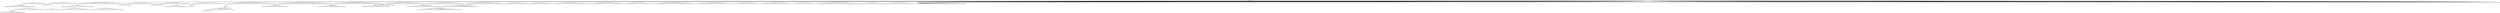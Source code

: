 digraph g {
	"60" -> "61";
	"61" [color=indianred1, style=filled, label="22"];
	"59" -> "60";
	"60" [label="26"];
	"55" -> "56";
	"56" [label="33"];
	"52" -> "53";
	"53" [color=indianred1, style=filled, label="36"];
	"51" -> "52";
	"52" [label="27"];
	"48" -> "49";
	"49" [label="9"];
	"48" -> "50";
	"50" [label="13"];
	"48" -> "51";
	"51" [label="36"];
	"48" -> "54";
	"54" [label="43"];
	"47" -> "48";
	"48" [color=indianred1, style=filled, label="12"];
	"46" -> "47";
	"47" [color=indianred1, style=filled, label="50"];
	"45" -> "46";
	"46" [label="12"];
	"39" -> "40";
	"40" [label="14"];
	"32" -> "33";
	"33" [label="23"];
	"29" -> "30";
	"30" [color=indianred1, style=filled, label="1"];
	"29" -> "31";
	"31" [label="21"];
	"28" -> "29";
	"29" [label="8"];
	"26" -> "27";
	"27" [label="20"];
	"25" -> "26";
	"26" [color=indianred1, style=filled, label="34"];
	"24" -> "25";
	"25" [color=indianred1, style=filled, label="39"];
	"23" -> "24";
	"24" [label="40"];
	"22" -> "23";
	"23" [label="34"];
	"18" -> "19";
	"19" [color=indianred1, style=filled, label="48"];
	"17" -> "18";
	"18" [label="42"];
	"15" -> "16";
	"16" [color=indianred1, style=filled, label="10"];
	"14" -> "15";
	"15" [label="38"];
	"12" -> "13";
	"13" [color=indianred1, style=filled, label="49"];
	"10" -> "11";
	"11" [label="30"];
	"10" -> "12";
	"12" [label="45"];
	"8" -> "9";
	"9" [color=indianred1, style=filled, label="44"];
	"7" -> "8";
	"8" [label="5"];
	"4" -> "5";
	"5" [color=indianred1, style=filled, label="6"];
	"3" -> "4";
	"4" [label="24"];
	"2" -> "3";
	"3" [color=indianred1, style=filled, label="29"];
	"1" -> "2";
	"2" [label="6"];
	"1" -> "6";
	"6" [label="4"];
	"0" -> "1";
	"1" [label="29"];
	"0" -> "7";
	"7" [label="44"];
	"0" -> "10";
	"10" [label="49"];
	"0" -> "14";
	"14" [label="10"];
	"0" -> "17";
	"17" [label="48"];
	"0" -> "20";
	"20" [label="41"];
	"0" -> "21";
	"21" [label="2"];
	"0" -> "22";
	"22" [label="39"];
	"0" -> "28";
	"28" [label="1"];
	"0" -> "32";
	"32" [label="19"];
	"0" -> "34";
	"34" [label="28"];
	"0" -> "35";
	"35" [label="37"];
	"0" -> "36";
	"36" [label="11"];
	"0" -> "37";
	"37" [label="18"];
	"0" -> "38";
	"38" [label="32"];
	"0" -> "39";
	"39" [label="25"];
	"0" -> "41";
	"41" [label="15"];
	"0" -> "42";
	"42" [label="47"];
	"0" -> "43";
	"43" [label="7"];
	"0" -> "44";
	"44" [label="35"];
	"0" -> "45";
	"45" [label="50"];
	"0" -> "55";
	"55" [label="31"];
	"0" -> "57";
	"57" [label="17"];
	"0" -> "58";
	"58" [label="16"];
	"0" -> "59";
	"59" [label="22"];
	"0" -> "62";
	"62" [label="3"];
	"0" -> "63";
	"63" [label="46"];
	"0" [label="germline"];
	"0" -> "cell1";
	"cell1" [shape=box];
	"0" -> "cell2";
	"cell2" [shape=box];
	"12" -> "cell3";
	"cell3" [shape=box];
	"37" -> "cell4";
	"cell4" [shape=box];
	"0" -> "cell5";
	"cell5" [shape=box];
	"0" -> "cell6";
	"cell6" [shape=box];
	"26" -> "cell7";
	"cell7" [shape=box];
	"0" -> "cell8";
	"cell8" [shape=box];
	"0" -> "cell9";
	"cell9" [shape=box];
	"0" -> "cell10";
	"cell10" [shape=box];
	"0" -> "cell11";
	"cell11" [shape=box];
	"30" -> "cell12";
	"cell12" [shape=box];
	"0" -> "cell13";
	"cell13" [shape=box];
	"0" -> "cell14";
	"cell14" [shape=box];
	"11" -> "cell15";
	"cell15" [shape=box];
	"53" -> "cell16";
	"cell16" [shape=box];
	"0" -> "cell17";
	"cell17" [shape=box];
	"45" -> "cell18";
	"cell18" [shape=box];
	"0" -> "cell19";
	"cell19" [shape=box];
	"0" -> "cell20";
	"cell20" [shape=box];
	"1" -> "cell21";
	"cell21" [shape=box];
	"16" -> "cell22";
	"cell22" [shape=box];
	"0" -> "cell23";
	"cell23" [shape=box];
	"0" -> "cell24";
	"cell24" [shape=box];
	"0" -> "cell25";
	"cell25" [shape=box];
	"0" -> "cell26";
	"cell26" [shape=box];
	"56" -> "cell27";
	"cell27" [shape=box];
	"35" -> "cell28";
	"cell28" [shape=box];
	"0" -> "cell29";
	"cell29" [shape=box];
	"62" -> "cell30";
	"cell30" [shape=box];
	"9" -> "cell31";
	"cell31" [shape=box];
	"0" -> "cell32";
	"cell32" [shape=box];
	"43" -> "cell33";
	"cell33" [shape=box];
	"0" -> "cell34";
	"cell34" [shape=box];
	"0" -> "cell35";
	"cell35" [shape=box];
	"0" -> "cell36";
	"cell36" [shape=box];
	"35" -> "cell37";
	"cell37" [shape=box];
	"42" -> "cell38";
	"cell38" [shape=box];
	"0" -> "cell39";
	"cell39" [shape=box];
	"19" -> "cell40";
	"cell40" [shape=box];
	"0" -> "cell41";
	"cell41" [shape=box];
	"14" -> "cell42";
	"cell42" [shape=box];
	"0" -> "cell43";
	"cell43" [shape=box];
	"34" -> "cell44";
	"cell44" [shape=box];
	"0" -> "cell45";
	"cell45" [shape=box];
	"50" -> "cell46";
	"cell46" [shape=box];
	"62" -> "cell47";
	"cell47" [shape=box];
	"0" -> "cell48";
	"cell48" [shape=box];
	"39" -> "cell49";
	"cell49" [shape=box];
	"0" -> "cell50";
	"cell50" [shape=box];
	"0" -> "cell51";
	"cell51" [shape=box];
	"0" -> "cell52";
	"cell52" [shape=box];
	"50" -> "cell53";
	"cell53" [shape=box];
	"0" -> "cell54";
	"cell54" [shape=box];
	"0" -> "cell55";
	"cell55" [shape=box];
	"0" -> "cell56";
	"cell56" [shape=box];
	"5" -> "cell57";
	"cell57" [shape=box];
	"1" -> "cell58";
	"cell58" [shape=box];
	"0" -> "cell59";
	"cell59" [shape=box];
	"0" -> "cell60";
	"cell60" [shape=box];
	"38" -> "cell61";
	"cell61" [shape=box];
	"0" -> "cell62";
	"cell62" [shape=box];
	"9" -> "cell63";
	"cell63" [shape=box];
	"0" -> "cell64";
	"cell64" [shape=box];
	"44" -> "cell65";
	"cell65" [shape=box];
	"0" -> "cell66";
	"cell66" [shape=box];
	"0" -> "cell67";
	"cell67" [shape=box];
	"0" -> "cell68";
	"cell68" [shape=box];
	"1" -> "cell69";
	"cell69" [shape=box];
	"43" -> "cell70";
	"cell70" [shape=box];
	"1" -> "cell71";
	"cell71" [shape=box];
	"36" -> "cell72";
	"cell72" [shape=box];
	"61" -> "cell73";
	"cell73" [shape=box];
	"0" -> "cell74";
	"cell74" [shape=box];
	"2" -> "cell75";
	"cell75" [shape=box];
	"0" -> "cell76";
	"cell76" [shape=box];
	"45" -> "cell77";
	"cell77" [shape=box];
	"0" -> "cell78";
	"cell78" [shape=box];
	"0" -> "cell79";
	"cell79" [shape=box];
	"0" -> "cell80";
	"cell80" [shape=box];
	"0" -> "cell81";
	"cell81" [shape=box];
	"14" -> "cell82";
	"cell82" [shape=box];
	"0" -> "cell83";
	"cell83" [shape=box];
	"0" -> "cell84";
	"cell84" [shape=box];
	"45" -> "cell85";
	"cell85" [shape=box];
	"62" -> "cell86";
	"cell86" [shape=box];
	"10" -> "cell87";
	"cell87" [shape=box];
	"45" -> "cell88";
	"cell88" [shape=box];
	"10" -> "cell89";
	"cell89" [shape=box];
	"60" -> "cell90";
	"cell90" [shape=box];
	"55" -> "cell91";
	"cell91" [shape=box];
	"0" -> "cell92";
	"cell92" [shape=box];
	"5" -> "cell93";
	"cell93" [shape=box];
	"22" -> "cell94";
	"cell94" [shape=box];
	"0" -> "cell95";
	"cell95" [shape=box];
	"0" -> "cell96";
	"cell96" [shape=box];
	"55" -> "cell97";
	"cell97" [shape=box];
	"0" -> "cell98";
	"cell98" [shape=box];
	"3" -> "cell99";
	"cell99" [shape=box];
	"0" -> "cell100";
	"cell100" [shape=box];
	"0" -> "cell101";
	"cell101" [shape=box];
	"0" -> "cell102";
	"cell102" [shape=box];
	"0" -> "cell103";
	"cell103" [shape=box];
	"21" -> "cell104";
	"cell104" [shape=box];
	"0" -> "cell105";
	"cell105" [shape=box];
	"0" -> "cell106";
	"cell106" [shape=box];
	"14" -> "cell107";
	"cell107" [shape=box];
	"0" -> "cell108";
	"cell108" [shape=box];
	"49" -> "cell109";
	"cell109" [shape=box];
	"0" -> "cell110";
	"cell110" [shape=box];
	"56" -> "cell111";
	"cell111" [shape=box];
	"63" -> "cell112";
	"cell112" [shape=box];
	"0" -> "cell113";
	"cell113" [shape=box];
	"5" -> "cell114";
	"cell114" [shape=box];
	"41" -> "cell115";
	"cell115" [shape=box];
	"0" -> "cell116";
	"cell116" [shape=box];
	"30" -> "cell117";
	"cell117" [shape=box];
	"38" -> "cell118";
	"cell118" [shape=box];
	"0" -> "cell119";
	"cell119" [shape=box];
	"0" -> "cell120";
	"cell120" [shape=box];
	"35" -> "cell121";
	"cell121" [shape=box];
	"0" -> "cell122";
	"cell122" [shape=box];
	"0" -> "cell123";
	"cell123" [shape=box];
	"25" -> "cell124";
	"cell124" [shape=box];
	"28" -> "cell125";
	"cell125" [shape=box];
	"37" -> "cell126";
	"cell126" [shape=box];
	"61" -> "cell127";
	"cell127" [shape=box];
	"61" -> "cell128";
	"cell128" [shape=box];
	"0" -> "cell129";
	"cell129" [shape=box];
	"0" -> "cell130";
	"cell130" [shape=box];
	"58" -> "cell131";
	"cell131" [shape=box];
	"0" -> "cell132";
	"cell132" [shape=box];
	"36" -> "cell133";
	"cell133" [shape=box];
	"45" -> "cell134";
	"cell134" [shape=box];
	"44" -> "cell135";
	"cell135" [shape=box];
	"3" -> "cell136";
	"cell136" [shape=box];
	"0" -> "cell137";
	"cell137" [shape=box];
	"44" -> "cell138";
	"cell138" [shape=box];
	"0" -> "cell139";
	"cell139" [shape=box];
	"0" -> "cell140";
	"cell140" [shape=box];
	"59" -> "cell141";
	"cell141" [shape=box];
	"0" -> "cell142";
	"cell142" [shape=box];
	"42" -> "cell143";
	"cell143" [shape=box];
	"34" -> "cell144";
	"cell144" [shape=box];
	"10" -> "cell145";
	"cell145" [shape=box];
	"57" -> "cell146";
	"cell146" [shape=box];
	"0" -> "cell147";
	"cell147" [shape=box];
	"7" -> "cell148";
	"cell148" [shape=box];
	"5" -> "cell149";
	"cell149" [shape=box];
	"50" -> "cell150";
	"cell150" [shape=box];
	"0" -> "cell151";
	"cell151" [shape=box];
	"0" -> "cell152";
	"cell152" [shape=box];
	"30" -> "cell153";
	"cell153" [shape=box];
	"16" -> "cell154";
	"cell154" [shape=box];
	"14" -> "cell155";
	"cell155" [shape=box];
	"0" -> "cell156";
	"cell156" [shape=box];
	"37" -> "cell157";
	"cell157" [shape=box];
	"20" -> "cell158";
	"cell158" [shape=box];
	"0" -> "cell159";
	"cell159" [shape=box];
	"0" -> "cell160";
	"cell160" [shape=box];
	"0" -> "cell161";
	"cell161" [shape=box];
	"51" -> "cell162";
	"cell162" [shape=box];
	"0" -> "cell163";
	"cell163" [shape=box];
	"7" -> "cell164";
	"cell164" [shape=box];
	"0" -> "cell165";
	"cell165" [shape=box];
	"61" -> "cell166";
	"cell166" [shape=box];
	"0" -> "cell167";
	"cell167" [shape=box];
	"47" -> "cell168";
	"cell168" [shape=box];
	"9" -> "cell169";
	"cell169" [shape=box];
	"0" -> "cell170";
	"cell170" [shape=box];
	"0" -> "cell171";
	"cell171" [shape=box];
	"0" -> "cell172";
	"cell172" [shape=box];
	"0" -> "cell173";
	"cell173" [shape=box];
	"0" -> "cell174";
	"cell174" [shape=box];
	"44" -> "cell175";
	"cell175" [shape=box];
	"26" -> "cell176";
	"cell176" [shape=box];
	"35" -> "cell177";
	"cell177" [shape=box];
	"47" -> "cell178";
	"cell178" [shape=box];
	"39" -> "cell179";
	"cell179" [shape=box];
	"38" -> "cell180";
	"cell180" [shape=box];
	"0" -> "cell181";
	"cell181" [shape=box];
	"3" -> "cell182";
	"cell182" [shape=box];
	"1" -> "cell183";
	"cell183" [shape=box];
	"22" -> "cell184";
	"cell184" [shape=box];
	"45" -> "cell185";
	"cell185" [shape=box];
	"12" -> "cell186";
	"cell186" [shape=box];
	"0" -> "cell187";
	"cell187" [shape=box];
	"0" -> "cell188";
	"cell188" [shape=box];
	"0" -> "cell189";
	"cell189" [shape=box];
	"0" -> "cell190";
	"cell190" [shape=box];
	"0" -> "cell191";
	"cell191" [shape=box];
	"43" -> "cell192";
	"cell192" [shape=box];
	"32" -> "cell193";
	"cell193" [shape=box];
	"49" -> "cell194";
	"cell194" [shape=box];
	"45" -> "cell195";
	"cell195" [shape=box];
	"14" -> "cell196";
	"cell196" [shape=box];
	"33" -> "cell197";
	"cell197" [shape=box];
	"50" -> "cell198";
	"cell198" [shape=box];
	"54" -> "cell199";
	"cell199" [shape=box];
	"0" -> "cell200";
	"cell200" [shape=box];
	"0" -> "cell201";
	"cell201" [shape=box];
	"22" -> "cell202";
	"cell202" [shape=box];
	"0" -> "cell203";
	"cell203" [shape=box];
	"34" -> "cell204";
	"cell204" [shape=box];
	"37" -> "cell205";
	"cell205" [shape=box];
	"0" -> "cell206";
	"cell206" [shape=box];
	"0" -> "cell207";
	"cell207" [shape=box];
	"0" -> "cell208";
	"cell208" [shape=box];
	"0" -> "cell209";
	"cell209" [shape=box];
	"0" -> "cell210";
	"cell210" [shape=box];
	"0" -> "cell211";
	"cell211" [shape=box];
	"61" -> "cell212";
	"cell212" [shape=box];
	"35" -> "cell213";
	"cell213" [shape=box];
	"0" -> "cell214";
	"cell214" [shape=box];
	"57" -> "cell215";
	"cell215" [shape=box];
	"20" -> "cell216";
	"cell216" [shape=box];
	"0" -> "cell217";
	"cell217" [shape=box];
	"30" -> "cell218";
	"cell218" [shape=box];
	"22" -> "cell219";
	"cell219" [shape=box];
	"5" -> "cell220";
	"cell220" [shape=box];
	"0" -> "cell221";
	"cell221" [shape=box];
	"0" -> "cell222";
	"cell222" [shape=box];
	"0" -> "cell223";
	"cell223" [shape=box];
	"10" -> "cell224";
	"cell224" [shape=box];
	"7" -> "cell225";
	"cell225" [shape=box];
	"0" -> "cell226";
	"cell226" [shape=box];
	"0" -> "cell227";
	"cell227" [shape=box];
	"57" -> "cell228";
	"cell228" [shape=box];
	"3" -> "cell229";
	"cell229" [shape=box];
	"17" -> "cell230";
	"cell230" [shape=box];
	"51" -> "cell231";
	"cell231" [shape=box];
	"13" -> "cell232";
	"cell232" [shape=box];
	"0" -> "cell233";
	"cell233" [shape=box];
	"1" -> "cell234";
	"cell234" [shape=box];
	"0" -> "cell235";
	"cell235" [shape=box];
	"0" -> "cell236";
	"cell236" [shape=box];
	"19" -> "cell237";
	"cell237" [shape=box];
	"19" -> "cell238";
	"cell238" [shape=box];
	"30" -> "cell239";
	"cell239" [shape=box];
	"41" -> "cell240";
	"cell240" [shape=box];
	"14" -> "cell241";
	"cell241" [shape=box];
	"0" -> "cell242";
	"cell242" [shape=box];
	"22" -> "cell243";
	"cell243" [shape=box];
	"0" -> "cell244";
	"cell244" [shape=box];
	"0" -> "cell245";
	"cell245" [shape=box];
	"0" -> "cell246";
	"cell246" [shape=box];
	"0" -> "cell247";
	"cell247" [shape=box];
	"57" -> "cell248";
	"cell248" [shape=box];
	"26" -> "cell249";
	"cell249" [shape=box];
	"53" -> "cell250";
	"cell250" [shape=box];
	"0" -> "cell251";
	"cell251" [shape=box];
	"32" -> "cell252";
	"cell252" [shape=box];
	"41" -> "cell253";
	"cell253" [shape=box];
	"0" -> "cell254";
	"cell254" [shape=box];
	"29" -> "cell255";
	"cell255" [shape=box];
	"54" -> "cell256";
	"cell256" [shape=box];
	"1" -> "cell257";
	"cell257" [shape=box];
	"0" -> "cell258";
	"cell258" [shape=box];
	"0" -> "cell259";
	"cell259" [shape=box];
	"21" -> "cell260";
	"cell260" [shape=box];
	"7" -> "cell261";
	"cell261" [shape=box];
	"0" -> "cell262";
	"cell262" [shape=box];
	"3" -> "cell263";
	"cell263" [shape=box];
	"0" -> "cell264";
	"cell264" [shape=box];
	"0" -> "cell265";
	"cell265" [shape=box];
	"10" -> "cell266";
	"cell266" [shape=box];
	"0" -> "cell267";
	"cell267" [shape=box];
	"34" -> "cell268";
	"cell268" [shape=box];
	"47" -> "cell269";
	"cell269" [shape=box];
	"0" -> "cell270";
	"cell270" [shape=box];
	"0" -> "cell271";
	"cell271" [shape=box];
	"41" -> "cell272";
	"cell272" [shape=box];
	"0" -> "cell273";
	"cell273" [shape=box];
	"45" -> "cell274";
	"cell274" [shape=box];
	"0" -> "cell275";
	"cell275" [shape=box];
	"0" -> "cell276";
	"cell276" [shape=box];
	"0" -> "cell277";
	"cell277" [shape=box];
	"22" -> "cell278";
	"cell278" [shape=box];
	"0" -> "cell279";
	"cell279" [shape=box];
	"58" -> "cell280";
	"cell280" [shape=box];
	"0" -> "cell281";
	"cell281" [shape=box];
	"0" -> "cell282";
	"cell282" [shape=box];
	"10" -> "cell283";
	"cell283" [shape=box];
	"16" -> "cell284";
	"cell284" [shape=box];
	"3" -> "cell285";
	"cell285" [shape=box];
	"20" -> "cell286";
	"cell286" [shape=box];
	"0" -> "cell287";
	"cell287" [shape=box];
	"0" -> "cell288";
	"cell288" [shape=box];
	"0" -> "cell289";
	"cell289" [shape=box];
	"0" -> "cell290";
	"cell290" [shape=box];
	"2" -> "cell291";
	"cell291" [shape=box];
	"41" -> "cell292";
	"cell292" [shape=box];
	"0" -> "cell293";
	"cell293" [shape=box];
	"0" -> "cell294";
	"cell294" [shape=box];
	"21" -> "cell295";
	"cell295" [shape=box];
	"22" -> "cell296";
	"cell296" [shape=box];
	"0" -> "cell297";
	"cell297" [shape=box];
	"42" -> "cell298";
	"cell298" [shape=box];
	"32" -> "cell299";
	"cell299" [shape=box];
	"0" -> "cell300";
	"cell300" [shape=box];
	"0" -> "cell301";
	"cell301" [shape=box];
	"0" -> "cell302";
	"cell302" [shape=box];
	"0" -> "cell303";
	"cell303" [shape=box];
	"0" -> "cell304";
	"cell304" [shape=box];
	"0" -> "cell305";
	"cell305" [shape=box];
	"0" -> "cell306";
	"cell306" [shape=box];
	"54" -> "cell307";
	"cell307" [shape=box];
	"37" -> "cell308";
	"cell308" [shape=box];
	"39" -> "cell309";
	"cell309" [shape=box];
	"0" -> "cell310";
	"cell310" [shape=box];
	"41" -> "cell311";
	"cell311" [shape=box];
	"43" -> "cell312";
	"cell312" [shape=box];
	"0" -> "cell313";
	"cell313" [shape=box];
	"0" -> "cell314";
	"cell314" [shape=box];
	"40" -> "cell315";
	"cell315" [shape=box];
	"0" -> "cell316";
	"cell316" [shape=box];
	"29" -> "cell317";
	"cell317" [shape=box];
	"0" -> "cell318";
	"cell318" [shape=box];
	"0" -> "cell319";
	"cell319" [shape=box];
	"30" -> "cell320";
	"cell320" [shape=box];
	"0" -> "cell321";
	"cell321" [shape=box];
	"0" -> "cell322";
	"cell322" [shape=box];
	"0" -> "cell323";
	"cell323" [shape=box];
	"0" -> "cell324";
	"cell324" [shape=box];
	"0" -> "cell325";
	"cell325" [shape=box];
	"14" -> "cell326";
	"cell326" [shape=box];
	"0" -> "cell327";
	"cell327" [shape=box];
	"13" -> "cell328";
	"cell328" [shape=box];
	"0" -> "cell329";
	"cell329" [shape=box];
	"0" -> "cell330";
	"cell330" [shape=box];
	"37" -> "cell331";
	"cell331" [shape=box];
	"10" -> "cell332";
	"cell332" [shape=box];
	"0" -> "cell333";
	"cell333" [shape=box];
	"34" -> "cell334";
	"cell334" [shape=box];
	"0" -> "cell335";
	"cell335" [shape=box];
	"59" -> "cell336";
	"cell336" [shape=box];
	"38" -> "cell337";
	"cell337" [shape=box];
	"0" -> "cell338";
	"cell338" [shape=box];
	"0" -> "cell339";
	"cell339" [shape=box];
	"0" -> "cell340";
	"cell340" [shape=box];
	"38" -> "cell341";
	"cell341" [shape=box];
	"0" -> "cell342";
	"cell342" [shape=box];
	"0" -> "cell343";
	"cell343" [shape=box];
	"0" -> "cell344";
	"cell344" [shape=box];
	"0" -> "cell345";
	"cell345" [shape=box];
	"14" -> "cell346";
	"cell346" [shape=box];
	"0" -> "cell347";
	"cell347" [shape=box];
	"21" -> "cell348";
	"cell348" [shape=box];
	"0" -> "cell349";
	"cell349" [shape=box];
	"0" -> "cell350";
	"cell350" [shape=box];
	"61" -> "cell351";
	"cell351" [shape=box];
	"9" -> "cell352";
	"cell352" [shape=box];
	"0" -> "cell353";
	"cell353" [shape=box];
	"26" -> "cell354";
	"cell354" [shape=box];
	"0" -> "cell355";
	"cell355" [shape=box];
	"35" -> "cell356";
	"cell356" [shape=box];
	"2" -> "cell357";
	"cell357" [shape=box];
	"1" -> "cell358";
	"cell358" [shape=box];
	"58" -> "cell359";
	"cell359" [shape=box];
	"7" -> "cell360";
	"cell360" [shape=box];
	"45" -> "cell361";
	"cell361" [shape=box];
	"0" -> "cell362";
	"cell362" [shape=box];
	"0" -> "cell363";
	"cell363" [shape=box];
	"53" -> "cell364";
	"cell364" [shape=box];
	"0" -> "cell365";
	"cell365" [shape=box];
	"0" -> "cell366";
	"cell366" [shape=box];
	"17" -> "cell367";
	"cell367" [shape=box];
	"15" -> "cell368";
	"cell368" [shape=box];
	"37" -> "cell369";
	"cell369" [shape=box];
	"0" -> "cell370";
	"cell370" [shape=box];
	"16" -> "cell371";
	"cell371" [shape=box];
	"0" -> "cell372";
	"cell372" [shape=box];
	"0" -> "cell373";
	"cell373" [shape=box];
	"54" -> "cell374";
	"cell374" [shape=box];
	"53" -> "cell375";
	"cell375" [shape=box];
	"0" -> "cell376";
	"cell376" [shape=box];
	"0" -> "cell377";
	"cell377" [shape=box];
	"47" -> "cell378";
	"cell378" [shape=box];
	"58" -> "cell379";
	"cell379" [shape=box];
	"0" -> "cell380";
	"cell380" [shape=box];
	"0" -> "cell381";
	"cell381" [shape=box];
	"0" -> "cell382";
	"cell382" [shape=box];
	"0" -> "cell383";
	"cell383" [shape=box];
	"1" -> "cell384";
	"cell384" [shape=box];
	"32" -> "cell385";
	"cell385" [shape=box];
	"0" -> "cell386";
	"cell386" [shape=box];
	"0" -> "cell387";
	"cell387" [shape=box];
	"55" -> "cell388";
	"cell388" [shape=box];
	"19" -> "cell389";
	"cell389" [shape=box];
	"57" -> "cell390";
	"cell390" [shape=box];
	"0" -> "cell391";
	"cell391" [shape=box];
	"17" -> "cell392";
	"cell392" [shape=box];
	"37" -> "cell393";
	"cell393" [shape=box];
	"44" -> "cell394";
	"cell394" [shape=box];
	"17" -> "cell395";
	"cell395" [shape=box];
	"0" -> "cell396";
	"cell396" [shape=box];
	"0" -> "cell397";
	"cell397" [shape=box];
	"0" -> "cell398";
	"cell398" [shape=box];
	"0" -> "cell399";
	"cell399" [shape=box];
	"0" -> "cell400";
	"cell400" [shape=box];
	"0" -> "cell401";
	"cell401" [shape=box];
	"44" -> "cell402";
	"cell402" [shape=box];
	"22" -> "cell403";
	"cell403" [shape=box];
	"0" -> "cell404";
	"cell404" [shape=box];
	"0" -> "cell405";
	"cell405" [shape=box];
	"17" -> "cell406";
	"cell406" [shape=box];
	"0" -> "cell407";
	"cell407" [shape=box];
	"0" -> "cell408";
	"cell408" [shape=box];
	"17" -> "cell409";
	"cell409" [shape=box];
	"0" -> "cell410";
	"cell410" [shape=box];
	"0" -> "cell411";
	"cell411" [shape=box];
	"20" -> "cell412";
	"cell412" [shape=box];
	"22" -> "cell413";
	"cell413" [shape=box];
	"0" -> "cell414";
	"cell414" [shape=box];
	"0" -> "cell415";
	"cell415" [shape=box];
	"40" -> "cell416";
	"cell416" [shape=box];
	"0" -> "cell417";
	"cell417" [shape=box];
	"0" -> "cell418";
	"cell418" [shape=box];
	"7" -> "cell419";
	"cell419" [shape=box];
	"0" -> "cell420";
	"cell420" [shape=box];
	"50" -> "cell421";
	"cell421" [shape=box];
	"0" -> "cell422";
	"cell422" [shape=box];
	"34" -> "cell423";
	"cell423" [shape=box];
	"0" -> "cell424";
	"cell424" [shape=box];
	"45" -> "cell425";
	"cell425" [shape=box];
	"41" -> "cell426";
	"cell426" [shape=box];
	"34" -> "cell427";
	"cell427" [shape=box];
	"0" -> "cell428";
	"cell428" [shape=box];
	"0" -> "cell429";
	"cell429" [shape=box];
	"27" -> "cell430";
	"cell430" [shape=box];
	"44" -> "cell431";
	"cell431" [shape=box];
	"37" -> "cell432";
	"cell432" [shape=box];
	"0" -> "cell433";
	"cell433" [shape=box];
	"0" -> "cell434";
	"cell434" [shape=box];
	"0" -> "cell435";
	"cell435" [shape=box];
	"0" -> "cell436";
	"cell436" [shape=box];
	"0" -> "cell437";
	"cell437" [shape=box];
	"1" -> "cell438";
	"cell438" [shape=box];
	"13" -> "cell439";
	"cell439" [shape=box];
	"22" -> "cell440";
	"cell440" [shape=box];
	"45" -> "cell441";
	"cell441" [shape=box];
	"34" -> "cell442";
	"cell442" [shape=box];
	"0" -> "cell443";
	"cell443" [shape=box];
	"0" -> "cell444";
	"cell444" [shape=box];
	"0" -> "cell445";
	"cell445" [shape=box];
	"45" -> "cell446";
	"cell446" [shape=box];
	"37" -> "cell447";
	"cell447" [shape=box];
	"0" -> "cell448";
	"cell448" [shape=box];
	"7" -> "cell449";
	"cell449" [shape=box];
	"0" -> "cell450";
	"cell450" [shape=box];
	"0" -> "cell451";
	"cell451" [shape=box];
	"0" -> "cell452";
	"cell452" [shape=box];
	"0" -> "cell453";
	"cell453" [shape=box];
	"0" -> "cell454";
	"cell454" [shape=box];
	"55" -> "cell455";
	"cell455" [shape=box];
	"0" -> "cell456";
	"cell456" [shape=box];
	"14" -> "cell457";
	"cell457" [shape=box];
	"0" -> "cell458";
	"cell458" [shape=box];
	"0" -> "cell459";
	"cell459" [shape=box];
	"3" -> "cell460";
	"cell460" [shape=box];
	"1" -> "cell461";
	"cell461" [shape=box];
	"42" -> "cell462";
	"cell462" [shape=box];
	"9" -> "cell463";
	"cell463" [shape=box];
	"0" -> "cell464";
	"cell464" [shape=box];
	"0" -> "cell465";
	"cell465" [shape=box];
	"17" -> "cell466";
	"cell466" [shape=box];
	"0" -> "cell467";
	"cell467" [shape=box];
	"0" -> "cell468";
	"cell468" [shape=box];
	"44" -> "cell469";
	"cell469" [shape=box];
	"0" -> "cell470";
	"cell470" [shape=box];
	"0" -> "cell471";
	"cell471" [shape=box];
	"0" -> "cell472";
	"cell472" [shape=box];
	"19" -> "cell473";
	"cell473" [shape=box];
	"16" -> "cell474";
	"cell474" [shape=box];
	"0" -> "cell475";
	"cell475" [shape=box];
	"0" -> "cell476";
	"cell476" [shape=box];
	"0" -> "cell477";
	"cell477" [shape=box];
	"59" -> "cell478";
	"cell478" [shape=box];
	"0" -> "cell479";
	"cell479" [shape=box];
	"19" -> "cell480";
	"cell480" [shape=box];
	"45" -> "cell481";
	"cell481" [shape=box];
	"0" -> "cell482";
	"cell482" [shape=box];
	"0" -> "cell483";
	"cell483" [shape=box];
	"0" -> "cell484";
	"cell484" [shape=box];
	"0" -> "cell485";
	"cell485" [shape=box];
	"0" -> "cell486";
	"cell486" [shape=box];
	"20" -> "cell487";
	"cell487" [shape=box];
	"22" -> "cell488";
	"cell488" [shape=box];
	"0" -> "cell489";
	"cell489" [shape=box];
	"0" -> "cell490";
	"cell490" [shape=box];
	"0" -> "cell491";
	"cell491" [shape=box];
	"0" -> "cell492";
	"cell492" [shape=box];
	"44" -> "cell493";
	"cell493" [shape=box];
	"0" -> "cell494";
	"cell494" [shape=box];
	"0" -> "cell495";
	"cell495" [shape=box];
	"17" -> "cell496";
	"cell496" [shape=box];
	"42" -> "cell497";
	"cell497" [shape=box];
	"0" -> "cell498";
	"cell498" [shape=box];
	"63" -> "cell499";
	"cell499" [shape=box];
	"32" -> "cell500";
	"cell500" [shape=box];
	"55" -> "cell501";
	"cell501" [shape=box];
	"40" -> "cell502";
	"cell502" [shape=box];
	"0" -> "cell503";
	"cell503" [shape=box];
	"35" -> "cell504";
	"cell504" [shape=box];
	"0" -> "cell505";
	"cell505" [shape=box];
	"63" -> "cell506";
	"cell506" [shape=box];
	"42" -> "cell507";
	"cell507" [shape=box];
	"0" -> "cell508";
	"cell508" [shape=box];
	"0" -> "cell509";
	"cell509" [shape=box];
	"0" -> "cell510";
	"cell510" [shape=box];
	"56" -> "cell511";
	"cell511" [shape=box];
	"10" -> "cell512";
	"cell512" [shape=box];
	"0" -> "cell513";
	"cell513" [shape=box];
	"42" -> "cell514";
	"cell514" [shape=box];
	"0" -> "cell515";
	"cell515" [shape=box];
	"28" -> "cell516";
	"cell516" [shape=box];
	"45" -> "cell517";
	"cell517" [shape=box];
	"7" -> "cell518";
	"cell518" [shape=box];
	"50" -> "cell519";
	"cell519" [shape=box];
	"1" -> "cell520";
	"cell520" [shape=box];
	"44" -> "cell521";
	"cell521" [shape=box];
	"0" -> "cell522";
	"cell522" [shape=box];
	"63" -> "cell523";
	"cell523" [shape=box];
	"0" -> "cell524";
	"cell524" [shape=box];
	"0" -> "cell525";
	"cell525" [shape=box];
	"38" -> "cell526";
	"cell526" [shape=box];
	"44" -> "cell527";
	"cell527" [shape=box];
	"27" -> "cell528";
	"cell528" [shape=box];
	"0" -> "cell529";
	"cell529" [shape=box];
	"0" -> "cell530";
	"cell530" [shape=box];
	"7" -> "cell531";
	"cell531" [shape=box];
	"0" -> "cell532";
	"cell532" [shape=box];
	"0" -> "cell533";
	"cell533" [shape=box];
	"58" -> "cell534";
	"cell534" [shape=box];
	"0" -> "cell535";
	"cell535" [shape=box];
	"0" -> "cell536";
	"cell536" [shape=box];
	"0" -> "cell537";
	"cell537" [shape=box];
	"0" -> "cell538";
	"cell538" [shape=box];
	"0" -> "cell539";
	"cell539" [shape=box];
	"57" -> "cell540";
	"cell540" [shape=box];
	"37" -> "cell541";
	"cell541" [shape=box];
	"0" -> "cell542";
	"cell542" [shape=box];
	"32" -> "cell543";
	"cell543" [shape=box];
	"38" -> "cell544";
	"cell544" [shape=box];
	"0" -> "cell545";
	"cell545" [shape=box];
	"0" -> "cell546";
	"cell546" [shape=box];
	"10" -> "cell547";
	"cell547" [shape=box];
	"0" -> "cell548";
	"cell548" [shape=box];
	"38" -> "cell549";
	"cell549" [shape=box];
	"0" -> "cell550";
	"cell550" [shape=box];
	"0" -> "cell551";
	"cell551" [shape=box];
	"0" -> "cell552";
	"cell552" [shape=box];
	"0" -> "cell553";
	"cell553" [shape=box];
	"44" -> "cell554";
	"cell554" [shape=box];
	"3" -> "cell555";
	"cell555" [shape=box];
	"9" -> "cell556";
	"cell556" [shape=box];
	"0" -> "cell557";
	"cell557" [shape=box];
	"0" -> "cell558";
	"cell558" [shape=box];
	"27" -> "cell559";
	"cell559" [shape=box];
	"0" -> "cell560";
	"cell560" [shape=box];
	"0" -> "cell561";
	"cell561" [shape=box];
	"38" -> "cell562";
	"cell562" [shape=box];
	"28" -> "cell563";
	"cell563" [shape=box];
	"0" -> "cell564";
	"cell564" [shape=box];
	"57" -> "cell565";
	"cell565" [shape=box];
	"0" -> "cell566";
	"cell566" [shape=box];
	"0" -> "cell567";
	"cell567" [shape=box];
	"36" -> "cell568";
	"cell568" [shape=box];
	"33" -> "cell569";
	"cell569" [shape=box];
	"0" -> "cell570";
	"cell570" [shape=box];
	"54" -> "cell571";
	"cell571" [shape=box];
	"0" -> "cell572";
	"cell572" [shape=box];
	"0" -> "cell573";
	"cell573" [shape=box];
	"18" -> "cell574";
	"cell574" [shape=box];
	"0" -> "cell575";
	"cell575" [shape=box];
	"0" -> "cell576";
	"cell576" [shape=box];
	"0" -> "cell577";
	"cell577" [shape=box];
	"0" -> "cell578";
	"cell578" [shape=box];
	"9" -> "cell579";
	"cell579" [shape=box];
	"0" -> "cell580";
	"cell580" [shape=box];
	"32" -> "cell581";
	"cell581" [shape=box];
	"3" -> "cell582";
	"cell582" [shape=box];
	"51" -> "cell583";
	"cell583" [shape=box];
	"0" -> "cell584";
	"cell584" [shape=box];
	"0" -> "cell585";
	"cell585" [shape=box];
	"10" -> "cell586";
	"cell586" [shape=box];
	"0" -> "cell587";
	"cell587" [shape=box];
	"0" -> "cell588";
	"cell588" [shape=box];
	"11" -> "cell589";
	"cell589" [shape=box];
	"37" -> "cell590";
	"cell590" [shape=box];
	"0" -> "cell591";
	"cell591" [shape=box];
	"25" -> "cell592";
	"cell592" [shape=box];
	"0" -> "cell593";
	"cell593" [shape=box];
	"0" -> "cell594";
	"cell594" [shape=box];
	"17" -> "cell595";
	"cell595" [shape=box];
	"0" -> "cell596";
	"cell596" [shape=box];
	"0" -> "cell597";
	"cell597" [shape=box];
	"0" -> "cell598";
	"cell598" [shape=box];
	"63" -> "cell599";
	"cell599" [shape=box];
	"58" -> "cell600";
	"cell600" [shape=box];
	"21" -> "cell601";
	"cell601" [shape=box];
	"0" -> "cell602";
	"cell602" [shape=box];
	"51" -> "cell603";
	"cell603" [shape=box];
	"39" -> "cell604";
	"cell604" [shape=box];
	"0" -> "cell605";
	"cell605" [shape=box];
	"61" -> "cell606";
	"cell606" [shape=box];
	"0" -> "cell607";
	"cell607" [shape=box];
	"0" -> "cell608";
	"cell608" [shape=box];
	"21" -> "cell609";
	"cell609" [shape=box];
	"0" -> "cell610";
	"cell610" [shape=box];
	"0" -> "cell611";
	"cell611" [shape=box];
	"0" -> "cell612";
	"cell612" [shape=box];
	"41" -> "cell613";
	"cell613" [shape=box];
	"0" -> "cell614";
	"cell614" [shape=box];
	"50" -> "cell615";
	"cell615" [shape=box];
	"44" -> "cell616";
	"cell616" [shape=box];
	"0" -> "cell617";
	"cell617" [shape=box];
	"32" -> "cell618";
	"cell618" [shape=box];
	"0" -> "cell619";
	"cell619" [shape=box];
	"62" -> "cell620";
	"cell620" [shape=box];
	"0" -> "cell621";
	"cell621" [shape=box];
	"36" -> "cell622";
	"cell622" [shape=box];
	"0" -> "cell623";
	"cell623" [shape=box];
	"0" -> "cell624";
	"cell624" [shape=box];
	"47" -> "cell625";
	"cell625" [shape=box];
	"0" -> "cell626";
	"cell626" [shape=box];
	"63" -> "cell627";
	"cell627" [shape=box];
	"0" -> "cell628";
	"cell628" [shape=box];
	"0" -> "cell629";
	"cell629" [shape=box];
	"12" -> "cell630";
	"cell630" [shape=box];
	"18" -> "cell631";
	"cell631" [shape=box];
	"0" -> "cell632";
	"cell632" [shape=box];
	"43" -> "cell633";
	"cell633" [shape=box];
	"0" -> "cell634";
	"cell634" [shape=box];
	"37" -> "cell635";
	"cell635" [shape=box];
	"7" -> "cell636";
	"cell636" [shape=box];
	"5" -> "cell637";
	"cell637" [shape=box];
	"17" -> "cell638";
	"cell638" [shape=box];
	"0" -> "cell639";
	"cell639" [shape=box];
	"0" -> "cell640";
	"cell640" [shape=box];
	"26" -> "cell641";
	"cell641" [shape=box];
	"0" -> "cell642";
	"cell642" [shape=box];
	"0" -> "cell643";
	"cell643" [shape=box];
	"0" -> "cell644";
	"cell644" [shape=box];
	"38" -> "cell645";
	"cell645" [shape=box];
	"0" -> "cell646";
	"cell646" [shape=box];
	"0" -> "cell647";
	"cell647" [shape=box];
	"25" -> "cell648";
	"cell648" [shape=box];
	"42" -> "cell649";
	"cell649" [shape=box];
	"0" -> "cell650";
	"cell650" [shape=box];
	"0" -> "cell651";
	"cell651" [shape=box];
	"6" -> "cell652";
	"cell652" [shape=box];
	"5" -> "cell653";
	"cell653" [shape=box];
	"0" -> "cell654";
	"cell654" [shape=box];
	"0" -> "cell655";
	"cell655" [shape=box];
	"22" -> "cell656";
	"cell656" [shape=box];
	"0" -> "cell657";
	"cell657" [shape=box];
	"0" -> "cell658";
	"cell658" [shape=box];
	"0" -> "cell659";
	"cell659" [shape=box];
	"0" -> "cell660";
	"cell660" [shape=box];
	"0" -> "cell661";
	"cell661" [shape=box];
	"54" -> "cell662";
	"cell662" [shape=box];
	"36" -> "cell663";
	"cell663" [shape=box];
	"0" -> "cell664";
	"cell664" [shape=box];
	"32" -> "cell665";
	"cell665" [shape=box];
	"0" -> "cell666";
	"cell666" [shape=box];
	"5" -> "cell667";
	"cell667" [shape=box];
	"0" -> "cell668";
	"cell668" [shape=box];
	"21" -> "cell669";
	"cell669" [shape=box];
	"0" -> "cell670";
	"cell670" [shape=box];
	"58" -> "cell671";
	"cell671" [shape=box];
	"0" -> "cell672";
	"cell672" [shape=box];
	"0" -> "cell673";
	"cell673" [shape=box];
	"0" -> "cell674";
	"cell674" [shape=box];
	"33" -> "cell675";
	"cell675" [shape=box];
	"0" -> "cell676";
	"cell676" [shape=box];
	"0" -> "cell677";
	"cell677" [shape=box];
	"0" -> "cell678";
	"cell678" [shape=box];
	"45" -> "cell679";
	"cell679" [shape=box];
	"0" -> "cell680";
	"cell680" [shape=box];
	"13" -> "cell681";
	"cell681" [shape=box];
	"3" -> "cell682";
	"cell682" [shape=box];
	"0" -> "cell683";
	"cell683" [shape=box];
	"0" -> "cell684";
	"cell684" [shape=box];
	"39" -> "cell685";
	"cell685" [shape=box];
	"10" -> "cell686";
	"cell686" [shape=box];
	"0" -> "cell687";
	"cell687" [shape=box];
	"39" -> "cell688";
	"cell688" [shape=box];
	"57" -> "cell689";
	"cell689" [shape=box];
	"17" -> "cell690";
	"cell690" [shape=box];
	"0" -> "cell691";
	"cell691" [shape=box];
	"35" -> "cell692";
	"cell692" [shape=box];
	"0" -> "cell693";
	"cell693" [shape=box];
	"0" -> "cell694";
	"cell694" [shape=box];
	"0" -> "cell695";
	"cell695" [shape=box];
	"38" -> "cell696";
	"cell696" [shape=box];
	"1" -> "cell697";
	"cell697" [shape=box];
	"0" -> "cell698";
	"cell698" [shape=box];
	"38" -> "cell699";
	"cell699" [shape=box];
	"0" -> "cell700";
	"cell700" [shape=box];
	"63" -> "cell701";
	"cell701" [shape=box];
	"0" -> "cell702";
	"cell702" [shape=box];
	"63" -> "cell703";
	"cell703" [shape=box];
	"0" -> "cell704";
	"cell704" [shape=box];
	"53" -> "cell705";
	"cell705" [shape=box];
	"0" -> "cell706";
	"cell706" [shape=box];
	"0" -> "cell707";
	"cell707" [shape=box];
	"30" -> "cell708";
	"cell708" [shape=box];
	"43" -> "cell709";
	"cell709" [shape=box];
	"0" -> "cell710";
	"cell710" [shape=box];
	"0" -> "cell711";
	"cell711" [shape=box];
	"0" -> "cell712";
	"cell712" [shape=box];
	"0" -> "cell713";
	"cell713" [shape=box];
	"0" -> "cell714";
	"cell714" [shape=box];
	"39" -> "cell715";
	"cell715" [shape=box];
	"61" -> "cell716";
	"cell716" [shape=box];
	"0" -> "cell717";
	"cell717" [shape=box];
	"0" -> "cell718";
	"cell718" [shape=box];
	"38" -> "cell719";
	"cell719" [shape=box];
	"0" -> "cell720";
	"cell720" [shape=box];
	"14" -> "cell721";
	"cell721" [shape=box];
	"16" -> "cell722";
	"cell722" [shape=box];
	"14" -> "cell723";
	"cell723" [shape=box];
	"11" -> "cell724";
	"cell724" [shape=box];
	"0" -> "cell725";
	"cell725" [shape=box];
	"0" -> "cell726";
	"cell726" [shape=box];
	"45" -> "cell727";
	"cell727" [shape=box];
	"0" -> "cell728";
	"cell728" [shape=box];
	"5" -> "cell729";
	"cell729" [shape=box];
	"59" -> "cell730";
	"cell730" [shape=box];
	"54" -> "cell731";
	"cell731" [shape=box];
	"32" -> "cell732";
	"cell732" [shape=box];
	"45" -> "cell733";
	"cell733" [shape=box];
	"0" -> "cell734";
	"cell734" [shape=box];
	"20" -> "cell735";
	"cell735" [shape=box];
	"41" -> "cell736";
	"cell736" [shape=box];
	"14" -> "cell737";
	"cell737" [shape=box];
	"43" -> "cell738";
	"cell738" [shape=box];
	"0" -> "cell739";
	"cell739" [shape=box];
	"0" -> "cell740";
	"cell740" [shape=box];
	"51" -> "cell741";
	"cell741" [shape=box];
	"0" -> "cell742";
	"cell742" [shape=box];
	"45" -> "cell743";
	"cell743" [shape=box];
	"10" -> "cell744";
	"cell744" [shape=box];
	"0" -> "cell745";
	"cell745" [shape=box];
	"0" -> "cell746";
	"cell746" [shape=box];
	"0" -> "cell747";
	"cell747" [shape=box];
	"17" -> "cell748";
	"cell748" [shape=box];
	"0" -> "cell749";
	"cell749" [shape=box];
	"8" -> "cell750";
	"cell750" [shape=box];
	"0" -> "cell751";
	"cell751" [shape=box];
	"0" -> "cell752";
	"cell752" [shape=box];
	"0" -> "cell753";
	"cell753" [shape=box];
	"0" -> "cell754";
	"cell754" [shape=box];
	"21" -> "cell755";
	"cell755" [shape=box];
	"0" -> "cell756";
	"cell756" [shape=box];
	"0" -> "cell757";
	"cell757" [shape=box];
	"0" -> "cell758";
	"cell758" [shape=box];
	"45" -> "cell759";
	"cell759" [shape=box];
	"0" -> "cell760";
	"cell760" [shape=box];
	"0" -> "cell761";
	"cell761" [shape=box];
	"9" -> "cell762";
	"cell762" [shape=box];
	"26" -> "cell763";
	"cell763" [shape=box];
	"47" -> "cell764";
	"cell764" [shape=box];
	"0" -> "cell765";
	"cell765" [shape=box];
	"0" -> "cell766";
	"cell766" [shape=box];
	"0" -> "cell767";
	"cell767" [shape=box];
	"0" -> "cell768";
	"cell768" [shape=box];
	"0" -> "cell769";
	"cell769" [shape=box];
	"5" -> "cell770";
	"cell770" [shape=box];
	"50" -> "cell771";
	"cell771" [shape=box];
	"63" -> "cell772";
	"cell772" [shape=box];
	"5" -> "cell773";
	"cell773" [shape=box];
	"26" -> "cell774";
	"cell774" [shape=box];
	"45" -> "cell775";
	"cell775" [shape=box];
	"17" -> "cell776";
	"cell776" [shape=box];
	"0" -> "cell777";
	"cell777" [shape=box];
	"0" -> "cell778";
	"cell778" [shape=box];
	"53" -> "cell779";
	"cell779" [shape=box];
	"0" -> "cell780";
	"cell780" [shape=box];
	"50" -> "cell781";
	"cell781" [shape=box];
	"0" -> "cell782";
	"cell782" [shape=box];
	"32" -> "cell783";
	"cell783" [shape=box];
	"37" -> "cell784";
	"cell784" [shape=box];
	"32" -> "cell785";
	"cell785" [shape=box];
	"4" -> "cell786";
	"cell786" [shape=box];
	"0" -> "cell787";
	"cell787" [shape=box];
	"0" -> "cell788";
	"cell788" [shape=box];
	"0" -> "cell789";
	"cell789" [shape=box];
	"0" -> "cell790";
	"cell790" [shape=box];
	"51" -> "cell791";
	"cell791" [shape=box];
	"39" -> "cell792";
	"cell792" [shape=box];
	"17" -> "cell793";
	"cell793" [shape=box];
	"0" -> "cell794";
	"cell794" [shape=box];
	"0" -> "cell795";
	"cell795" [shape=box];
	"0" -> "cell796";
	"cell796" [shape=box];
	"42" -> "cell797";
	"cell797" [shape=box];
	"0" -> "cell798";
	"cell798" [shape=box];
	"0" -> "cell799";
	"cell799" [shape=box];
	"36" -> "cell800";
	"cell800" [shape=box];
	"34" -> "cell801";
	"cell801" [shape=box];
	"54" -> "cell802";
	"cell802" [shape=box];
	"34" -> "cell803";
	"cell803" [shape=box];
	"45" -> "cell804";
	"cell804" [shape=box];
	"61" -> "cell805";
	"cell805" [shape=box];
	"0" -> "cell806";
	"cell806" [shape=box];
	"3" -> "cell807";
	"cell807" [shape=box];
	"28" -> "cell808";
	"cell808" [shape=box];
	"0" -> "cell809";
	"cell809" [shape=box];
	"19" -> "cell810";
	"cell810" [shape=box];
	"0" -> "cell811";
	"cell811" [shape=box];
	"0" -> "cell812";
	"cell812" [shape=box];
	"0" -> "cell813";
	"cell813" [shape=box];
	"59" -> "cell814";
	"cell814" [shape=box];
	"43" -> "cell815";
	"cell815" [shape=box];
	"51" -> "cell816";
	"cell816" [shape=box];
	"40" -> "cell817";
	"cell817" [shape=box];
	"19" -> "cell818";
	"cell818" [shape=box];
	"58" -> "cell819";
	"cell819" [shape=box];
	"0" -> "cell820";
	"cell820" [shape=box];
	"19" -> "cell821";
	"cell821" [shape=box];
	"0" -> "cell822";
	"cell822" [shape=box];
	"17" -> "cell823";
	"cell823" [shape=box];
	"0" -> "cell824";
	"cell824" [shape=box];
	"0" -> "cell825";
	"cell825" [shape=box];
	"0" -> "cell826";
	"cell826" [shape=box];
	"0" -> "cell827";
	"cell827" [shape=box];
	"9" -> "cell828";
	"cell828" [shape=box];
	"22" -> "cell829";
	"cell829" [shape=box];
	"22" -> "cell830";
	"cell830" [shape=box];
	"16" -> "cell831";
	"cell831" [shape=box];
	"39" -> "cell832";
	"cell832" [shape=box];
	"49" -> "cell833";
	"cell833" [shape=box];
	"49" -> "cell834";
	"cell834" [shape=box];
	"0" -> "cell835";
	"cell835" [shape=box];
	"14" -> "cell836";
	"cell836" [shape=box];
	"13" -> "cell837";
	"cell837" [shape=box];
	"12" -> "cell838";
	"cell838" [shape=box];
	"0" -> "cell839";
	"cell839" [shape=box];
	"61" -> "cell840";
	"cell840" [shape=box];
	"0" -> "cell841";
	"cell841" [shape=box];
	"0" -> "cell842";
	"cell842" [shape=box];
	"3" -> "cell843";
	"cell843" [shape=box];
	"0" -> "cell844";
	"cell844" [shape=box];
	"47" -> "cell845";
	"cell845" [shape=box];
	"0" -> "cell846";
	"cell846" [shape=box];
	"54" -> "cell847";
	"cell847" [shape=box];
	"0" -> "cell848";
	"cell848" [shape=box];
	"0" -> "cell849";
	"cell849" [shape=box];
	"0" -> "cell850";
	"cell850" [shape=box];
	"0" -> "cell851";
	"cell851" [shape=box];
	"49" -> "cell852";
	"cell852" [shape=box];
	"0" -> "cell853";
	"cell853" [shape=box];
	"0" -> "cell854";
	"cell854" [shape=box];
	"40" -> "cell855";
	"cell855" [shape=box];
	"0" -> "cell856";
	"cell856" [shape=box];
	"27" -> "cell857";
	"cell857" [shape=box];
	"0" -> "cell858";
	"cell858" [shape=box];
	"39" -> "cell859";
	"cell859" [shape=box];
	"26" -> "cell860";
	"cell860" [shape=box];
	"0" -> "cell861";
	"cell861" [shape=box];
	"0" -> "cell862";
	"cell862" [shape=box];
	"0" -> "cell863";
	"cell863" [shape=box];
	"0" -> "cell864";
	"cell864" [shape=box];
	"0" -> "cell865";
	"cell865" [shape=box];
	"17" -> "cell866";
	"cell866" [shape=box];
	"0" -> "cell867";
	"cell867" [shape=box];
	"0" -> "cell868";
	"cell868" [shape=box];
	"0" -> "cell869";
	"cell869" [shape=box];
	"9" -> "cell870";
	"cell870" [shape=box];
	"34" -> "cell871";
	"cell871" [shape=box];
	"0" -> "cell872";
	"cell872" [shape=box];
	"0" -> "cell873";
	"cell873" [shape=box];
	"0" -> "cell874";
	"cell874" [shape=box];
	"44" -> "cell875";
	"cell875" [shape=box];
	"0" -> "cell876";
	"cell876" [shape=box];
	"0" -> "cell877";
	"cell877" [shape=box];
	"0" -> "cell878";
	"cell878" [shape=box];
	"63" -> "cell879";
	"cell879" [shape=box];
	"2" -> "cell880";
	"cell880" [shape=box];
	"0" -> "cell881";
	"cell881" [shape=box];
	"0" -> "cell882";
	"cell882" [shape=box];
	"0" -> "cell883";
	"cell883" [shape=box];
	"22" -> "cell884";
	"cell884" [shape=box];
	"0" -> "cell885";
	"cell885" [shape=box];
	"1" -> "cell886";
	"cell886" [shape=box];
	"39" -> "cell887";
	"cell887" [shape=box];
	"0" -> "cell888";
	"cell888" [shape=box];
	"0" -> "cell889";
	"cell889" [shape=box];
	"37" -> "cell890";
	"cell890" [shape=box];
	"47" -> "cell891";
	"cell891" [shape=box];
	"22" -> "cell892";
	"cell892" [shape=box];
	"0" -> "cell893";
	"cell893" [shape=box];
	"16" -> "cell894";
	"cell894" [shape=box];
	"0" -> "cell895";
	"cell895" [shape=box];
	"26" -> "cell896";
	"cell896" [shape=box];
	"0" -> "cell897";
	"cell897" [shape=box];
	"0" -> "cell898";
	"cell898" [shape=box];
	"0" -> "cell899";
	"cell899" [shape=box];
	"0" -> "cell900";
	"cell900" [shape=box];
	"0" -> "cell901";
	"cell901" [shape=box];
	"44" -> "cell902";
	"cell902" [shape=box];
	"16" -> "cell903";
	"cell903" [shape=box];
	"0" -> "cell904";
	"cell904" [shape=box];
	"62" -> "cell905";
	"cell905" [shape=box];
	"0" -> "cell906";
	"cell906" [shape=box];
	"0" -> "cell907";
	"cell907" [shape=box];
	"21" -> "cell908";
	"cell908" [shape=box];
	"18" -> "cell909";
	"cell909" [shape=box];
	"0" -> "cell910";
	"cell910" [shape=box];
	"47" -> "cell911";
	"cell911" [shape=box];
	"0" -> "cell912";
	"cell912" [shape=box];
	"12" -> "cell913";
	"cell913" [shape=box];
	"0" -> "cell914";
	"cell914" [shape=box];
	"9" -> "cell915";
	"cell915" [shape=box];
	"36" -> "cell916";
	"cell916" [shape=box];
	"28" -> "cell917";
	"cell917" [shape=box];
	"0" -> "cell918";
	"cell918" [shape=box];
	"0" -> "cell919";
	"cell919" [shape=box];
	"0" -> "cell920";
	"cell920" [shape=box];
	"0" -> "cell921";
	"cell921" [shape=box];
	"0" -> "cell922";
	"cell922" [shape=box];
	"10" -> "cell923";
	"cell923" [shape=box];
	"0" -> "cell924";
	"cell924" [shape=box];
	"0" -> "cell925";
	"cell925" [shape=box];
	"0" -> "cell926";
	"cell926" [shape=box];
	"28" -> "cell927";
	"cell927" [shape=box];
	"34" -> "cell928";
	"cell928" [shape=box];
	"22" -> "cell929";
	"cell929" [shape=box];
	"55" -> "cell930";
	"cell930" [shape=box];
	"0" -> "cell931";
	"cell931" [shape=box];
	"10" -> "cell932";
	"cell932" [shape=box];
	"16" -> "cell933";
	"cell933" [shape=box];
	"0" -> "cell934";
	"cell934" [shape=box];
	"0" -> "cell935";
	"cell935" [shape=box];
	"56" -> "cell936";
	"cell936" [shape=box];
	"0" -> "cell937";
	"cell937" [shape=box];
	"0" -> "cell938";
	"cell938" [shape=box];
	"38" -> "cell939";
	"cell939" [shape=box];
	"33" -> "cell940";
	"cell940" [shape=box];
	"0" -> "cell941";
	"cell941" [shape=box];
	"0" -> "cell942";
	"cell942" [shape=box];
	"54" -> "cell943";
	"cell943" [shape=box];
	"19" -> "cell944";
	"cell944" [shape=box];
	"10" -> "cell945";
	"cell945" [shape=box];
	"28" -> "cell946";
	"cell946" [shape=box];
	"34" -> "cell947";
	"cell947" [shape=box];
	"5" -> "cell948";
	"cell948" [shape=box];
	"53" -> "cell949";
	"cell949" [shape=box];
	"0" -> "cell950";
	"cell950" [shape=box];
	"41" -> "cell951";
	"cell951" [shape=box];
	"0" -> "cell952";
	"cell952" [shape=box];
	"13" -> "cell953";
	"cell953" [shape=box];
	"0" -> "cell954";
	"cell954" [shape=box];
	"57" -> "cell955";
	"cell955" [shape=box];
	"0" -> "cell956";
	"cell956" [shape=box];
	"47" -> "cell957";
	"cell957" [shape=box];
	"5" -> "cell958";
	"cell958" [shape=box];
	"0" -> "cell959";
	"cell959" [shape=box];
	"22" -> "cell960";
	"cell960" [shape=box];
	"0" -> "cell961";
	"cell961" [shape=box];
	"55" -> "cell962";
	"cell962" [shape=box];
	"35" -> "cell963";
	"cell963" [shape=box];
	"20" -> "cell964";
	"cell964" [shape=box];
	"0" -> "cell965";
	"cell965" [shape=box];
	"5" -> "cell966";
	"cell966" [shape=box];
	"63" -> "cell967";
	"cell967" [shape=box];
	"0" -> "cell968";
	"cell968" [shape=box];
	"0" -> "cell969";
	"cell969" [shape=box];
	"39" -> "cell970";
	"cell970" [shape=box];
	"0" -> "cell971";
	"cell971" [shape=box];
	"7" -> "cell972";
	"cell972" [shape=box];
	"17" -> "cell973";
	"cell973" [shape=box];
	"0" -> "cell974";
	"cell974" [shape=box];
	"10" -> "cell975";
	"cell975" [shape=box];
	"3" -> "cell976";
	"cell976" [shape=box];
	"43" -> "cell977";
	"cell977" [shape=box];
	"0" -> "cell978";
	"cell978" [shape=box];
	"0" -> "cell979";
	"cell979" [shape=box];
	"0" -> "cell980";
	"cell980" [shape=box];
	"0" -> "cell981";
	"cell981" [shape=box];
	"0" -> "cell982";
	"cell982" [shape=box];
	"0" -> "cell983";
	"cell983" [shape=box];
	"0" -> "cell984";
	"cell984" [shape=box];
	"5" -> "cell985";
	"cell985" [shape=box];
	"23" -> "cell986";
	"cell986" [shape=box];
	"0" -> "cell987";
	"cell987" [shape=box];
	"54" -> "cell988";
	"cell988" [shape=box];
	"1" -> "cell989";
	"cell989" [shape=box];
	"10" -> "cell990";
	"cell990" [shape=box];
	"0" -> "cell991";
	"cell991" [shape=box];
	"0" -> "cell992";
	"cell992" [shape=box];
	"62" -> "cell993";
	"cell993" [shape=box];
	"0" -> "cell994";
	"cell994" [shape=box];
	"30" -> "cell995";
	"cell995" [shape=box];
	"0" -> "cell996";
	"cell996" [shape=box];
	"0" -> "cell997";
	"cell997" [shape=box];
	"0" -> "cell998";
	"cell998" [shape=box];
	"0" -> "cell999";
	"cell999" [shape=box];
	"0" -> "cell1000";
	"cell1000" [shape=box];
	"35" -> "cell1001";
	"cell1001" [shape=box];
	"0" -> "cell1002";
	"cell1002" [shape=box];
	"5" -> "cell1003";
	"cell1003" [shape=box];
	"0" -> "cell1004";
	"cell1004" [shape=box];
	"0" -> "cell1005";
	"cell1005" [shape=box];
	"0" -> "cell1006";
	"cell1006" [shape=box];
	"25" -> "cell1007";
	"cell1007" [shape=box];
	"42" -> "cell1008";
	"cell1008" [shape=box];
	"0" -> "cell1009";
	"cell1009" [shape=box];
	"33" -> "cell1010";
	"cell1010" [shape=box];
	"0" -> "cell1011";
	"cell1011" [shape=box];
	"0" -> "cell1012";
	"cell1012" [shape=box];
	"57" -> "cell1013";
	"cell1013" [shape=box];
	"0" -> "cell1014";
	"cell1014" [shape=box];
	"55" -> "cell1015";
	"cell1015" [shape=box];
	"0" -> "cell1016";
	"cell1016" [shape=box];
	"55" -> "cell1017";
	"cell1017" [shape=box];
	"0" -> "cell1018";
	"cell1018" [shape=box];
	"38" -> "cell1019";
	"cell1019" [shape=box];
	"0" -> "cell1020";
	"cell1020" [shape=box];
	"0" -> "cell1021";
	"cell1021" [shape=box];
	"0" -> "cell1022";
	"cell1022" [shape=box];
	"0" -> "cell1023";
	"cell1023" [shape=box];
	"63" -> "cell1024";
	"cell1024" [shape=box];
	"0" -> "cell1025";
	"cell1025" [shape=box];
	"0" -> "cell1026";
	"cell1026" [shape=box];
	"0" -> "cell1027";
	"cell1027" [shape=box];
	"1" -> "cell1028";
	"cell1028" [shape=box];
	"0" -> "cell1029";
	"cell1029" [shape=box];
	"0" -> "cell1030";
	"cell1030" [shape=box];
	"10" -> "cell1031";
	"cell1031" [shape=box];
	"0" -> "cell1032";
	"cell1032" [shape=box];
	"0" -> "cell1033";
	"cell1033" [shape=box];
	"41" -> "cell1034";
	"cell1034" [shape=box];
	"0" -> "cell1035";
	"cell1035" [shape=box];
	"5" -> "cell1036";
	"cell1036" [shape=box];
	"54" -> "cell1037";
	"cell1037" [shape=box];
	"9" -> "cell1038";
	"cell1038" [shape=box];
	"0" -> "cell1039";
	"cell1039" [shape=box];
	"14" -> "cell1040";
	"cell1040" [shape=box];
	"0" -> "cell1041";
	"cell1041" [shape=box];
	"28" -> "cell1042";
	"cell1042" [shape=box];
	"0" -> "cell1043";
	"cell1043" [shape=box];
	"0" -> "cell1044";
	"cell1044" [shape=box];
	"0" -> "cell1045";
	"cell1045" [shape=box];
	"8" -> "cell1046";
	"cell1046" [shape=box];
	"63" -> "cell1047";
	"cell1047" [shape=box];
	"0" -> "cell1048";
	"cell1048" [shape=box];
	"0" -> "cell1049";
	"cell1049" [shape=box];
	"13" -> "cell1050";
	"cell1050" [shape=box];
	"17" -> "cell1051";
	"cell1051" [shape=box];
	"0" -> "cell1052";
	"cell1052" [shape=box];
	"45" -> "cell1053";
	"cell1053" [shape=box];
	"0" -> "cell1054";
	"cell1054" [shape=box];
	"0" -> "cell1055";
	"cell1055" [shape=box];
	"62" -> "cell1056";
	"cell1056" [shape=box];
	"22" -> "cell1057";
	"cell1057" [shape=box];
	"0" -> "cell1058";
	"cell1058" [shape=box];
	"0" -> "cell1059";
	"cell1059" [shape=box];
	"30" -> "cell1060";
	"cell1060" [shape=box];
	"39" -> "cell1061";
	"cell1061" [shape=box];
	"0" -> "cell1062";
	"cell1062" [shape=box];
	"61" -> "cell1063";
	"cell1063" [shape=box];
	"0" -> "cell1064";
	"cell1064" [shape=box];
	"14" -> "cell1065";
	"cell1065" [shape=box];
	"58" -> "cell1066";
	"cell1066" [shape=box];
	"0" -> "cell1067";
	"cell1067" [shape=box];
	"0" -> "cell1068";
	"cell1068" [shape=box];
	"0" -> "cell1069";
	"cell1069" [shape=box];
	"47" -> "cell1070";
	"cell1070" [shape=box];
	"0" -> "cell1071";
	"cell1071" [shape=box];
	"0" -> "cell1072";
	"cell1072" [shape=box];
	"27" -> "cell1073";
	"cell1073" [shape=box];
	"0" -> "cell1074";
	"cell1074" [shape=box];
	"0" -> "cell1075";
	"cell1075" [shape=box];
	"10" -> "cell1076";
	"cell1076" [shape=box];
	"13" -> "cell1077";
	"cell1077" [shape=box];
	"2" -> "cell1078";
	"cell1078" [shape=box];
	"0" -> "cell1079";
	"cell1079" [shape=box];
	"0" -> "cell1080";
	"cell1080" [shape=box];
	"59" -> "cell1081";
	"cell1081" [shape=box];
	"0" -> "cell1082";
	"cell1082" [shape=box];
	"51" -> "cell1083";
	"cell1083" [shape=box];
	"0" -> "cell1084";
	"cell1084" [shape=box];
	"0" -> "cell1085";
	"cell1085" [shape=box];
	"0" -> "cell1086";
	"cell1086" [shape=box];
	"25" -> "cell1087";
	"cell1087" [shape=box];
	"0" -> "cell1088";
	"cell1088" [shape=box];
	"57" -> "cell1089";
	"cell1089" [shape=box];
	"0" -> "cell1090";
	"cell1090" [shape=box];
	"28" -> "cell1091";
	"cell1091" [shape=box];
	"0" -> "cell1092";
	"cell1092" [shape=box];
	"61" -> "cell1093";
	"cell1093" [shape=box];
	"14" -> "cell1094";
	"cell1094" [shape=box];
	"17" -> "cell1095";
	"cell1095" [shape=box];
	"0" -> "cell1096";
	"cell1096" [shape=box];
	"0" -> "cell1097";
	"cell1097" [shape=box];
	"38" -> "cell1098";
	"cell1098" [shape=box];
	"0" -> "cell1099";
	"cell1099" [shape=box];
	"41" -> "cell1100";
	"cell1100" [shape=box];
	"0" -> "cell1101";
	"cell1101" [shape=box];
	"0" -> "cell1102";
	"cell1102" [shape=box];
	"7" -> "cell1103";
	"cell1103" [shape=box];
	"20" -> "cell1104";
	"cell1104" [shape=box];
	"0" -> "cell1105";
	"cell1105" [shape=box];
	"58" -> "cell1106";
	"cell1106" [shape=box];
	"0" -> "cell1107";
	"cell1107" [shape=box];
	"62" -> "cell1108";
	"cell1108" [shape=box];
	"0" -> "cell1109";
	"cell1109" [shape=box];
	"0" -> "cell1110";
	"cell1110" [shape=box];
	"22" -> "cell1111";
	"cell1111" [shape=box];
	"0" -> "cell1112";
	"cell1112" [shape=box];
	"9" -> "cell1113";
	"cell1113" [shape=box];
	"0" -> "cell1114";
	"cell1114" [shape=box];
	"0" -> "cell1115";
	"cell1115" [shape=box];
	"0" -> "cell1116";
	"cell1116" [shape=box];
	"0" -> "cell1117";
	"cell1117" [shape=box];
	"0" -> "cell1118";
	"cell1118" [shape=box];
	"0" -> "cell1119";
	"cell1119" [shape=box];
	"0" -> "cell1120";
	"cell1120" [shape=box];
	"0" -> "cell1121";
	"cell1121" [shape=box];
	"0" -> "cell1122";
	"cell1122" [shape=box];
	"0" -> "cell1123";
	"cell1123" [shape=box];
	"29" -> "cell1124";
	"cell1124" [shape=box];
	"38" -> "cell1125";
	"cell1125" [shape=box];
	"0" -> "cell1126";
	"cell1126" [shape=box];
	"0" -> "cell1127";
	"cell1127" [shape=box];
	"15" -> "cell1128";
	"cell1128" [shape=box];
	"0" -> "cell1129";
	"cell1129" [shape=box];
	"9" -> "cell1130";
	"cell1130" [shape=box];
	"0" -> "cell1131";
	"cell1131" [shape=box];
	"41" -> "cell1132";
	"cell1132" [shape=box];
	"3" -> "cell1133";
	"cell1133" [shape=box];
	"0" -> "cell1134";
	"cell1134" [shape=box];
	"54" -> "cell1135";
	"cell1135" [shape=box];
	"0" -> "cell1136";
	"cell1136" [shape=box];
	"0" -> "cell1137";
	"cell1137" [shape=box];
	"0" -> "cell1138";
	"cell1138" [shape=box];
	"0" -> "cell1139";
	"cell1139" [shape=box];
	"0" -> "cell1140";
	"cell1140" [shape=box];
	"0" -> "cell1141";
	"cell1141" [shape=box];
	"44" -> "cell1142";
	"cell1142" [shape=box];
	"16" -> "cell1143";
	"cell1143" [shape=box];
	"0" -> "cell1144";
	"cell1144" [shape=box];
	"17" -> "cell1145";
	"cell1145" [shape=box];
	"55" -> "cell1146";
	"cell1146" [shape=box];
	"32" -> "cell1147";
	"cell1147" [shape=box];
	"44" -> "cell1148";
	"cell1148" [shape=box];
	"0" -> "cell1149";
	"cell1149" [shape=box];
	"0" -> "cell1150";
	"cell1150" [shape=box];
	"17" -> "cell1151";
	"cell1151" [shape=box];
	"0" -> "cell1152";
	"cell1152" [shape=box];
	"61" -> "cell1153";
	"cell1153" [shape=box];
	"59" -> "cell1154";
	"cell1154" [shape=box];
	"0" -> "cell1155";
	"cell1155" [shape=box];
	"1" -> "cell1156";
	"cell1156" [shape=box];
	"0" -> "cell1157";
	"cell1157" [shape=box];
	"0" -> "cell1158";
	"cell1158" [shape=box];
	"0" -> "cell1159";
	"cell1159" [shape=box];
	"3" -> "cell1160";
	"cell1160" [shape=box];
	"0" -> "cell1161";
	"cell1161" [shape=box];
	"44" -> "cell1162";
	"cell1162" [shape=box];
	"54" -> "cell1163";
	"cell1163" [shape=box];
	"0" -> "cell1164";
	"cell1164" [shape=box];
	"50" -> "cell1165";
	"cell1165" [shape=box];
	"39" -> "cell1166";
	"cell1166" [shape=box];
	"24" -> "cell1167";
	"cell1167" [shape=box];
	"13" -> "cell1168";
	"cell1168" [shape=box];
	"5" -> "cell1169";
	"cell1169" [shape=box];
	"7" -> "cell1170";
	"cell1170" [shape=box];
	"34" -> "cell1171";
	"cell1171" [shape=box];
	"22" -> "cell1172";
	"cell1172" [shape=box];
	"0" -> "cell1173";
	"cell1173" [shape=box];
	"0" -> "cell1174";
	"cell1174" [shape=box];
	"0" -> "cell1175";
	"cell1175" [shape=box];
	"26" -> "cell1176";
	"cell1176" [shape=box];
	"0" -> "cell1177";
	"cell1177" [shape=box];
	"0" -> "cell1178";
	"cell1178" [shape=box];
	"28" -> "cell1179";
	"cell1179" [shape=box];
	"59" -> "cell1180";
	"cell1180" [shape=box];
	"50" -> "cell1181";
	"cell1181" [shape=box];
	"42" -> "cell1182";
	"cell1182" [shape=box];
	"37" -> "cell1183";
	"cell1183" [shape=box];
	"42" -> "cell1184";
	"cell1184" [shape=box];
	"0" -> "cell1185";
	"cell1185" [shape=box];
	"0" -> "cell1186";
	"cell1186" [shape=box];
	"43" -> "cell1187";
	"cell1187" [shape=box];
	"0" -> "cell1188";
	"cell1188" [shape=box];
	"26" -> "cell1189";
	"cell1189" [shape=box];
	"51" -> "cell1190";
	"cell1190" [shape=box];
	"0" -> "cell1191";
	"cell1191" [shape=box];
	"0" -> "cell1192";
	"cell1192" [shape=box];
	"0" -> "cell1193";
	"cell1193" [shape=box];
	"0" -> "cell1194";
	"cell1194" [shape=box];
	"17" -> "cell1195";
	"cell1195" [shape=box];
	"0" -> "cell1196";
	"cell1196" [shape=box];
	"50" -> "cell1197";
	"cell1197" [shape=box];
	"14" -> "cell1198";
	"cell1198" [shape=box];
	"0" -> "cell1199";
	"cell1199" [shape=box];
	"56" -> "cell1200";
	"cell1200" [shape=box];
	"0" -> "cell1201";
	"cell1201" [shape=box];
	"22" -> "cell1202";
	"cell1202" [shape=box];
	"53" -> "cell1203";
	"cell1203" [shape=box];
	"0" -> "cell1204";
	"cell1204" [shape=box];
	"0" -> "cell1205";
	"cell1205" [shape=box];
	"0" -> "cell1206";
	"cell1206" [shape=box];
	"42" -> "cell1207";
	"cell1207" [shape=box];
	"44" -> "cell1208";
	"cell1208" [shape=box];
	"0" -> "cell1209";
	"cell1209" [shape=box];
	"0" -> "cell1210";
	"cell1210" [shape=box];
	"0" -> "cell1211";
	"cell1211" [shape=box];
	"0" -> "cell1212";
	"cell1212" [shape=box];
	"45" -> "cell1213";
	"cell1213" [shape=box];
	"13" -> "cell1214";
	"cell1214" [shape=box];
	"31" -> "cell1215";
	"cell1215" [shape=box];
	"0" -> "cell1216";
	"cell1216" [shape=box];
	"35" -> "cell1217";
	"cell1217" [shape=box];
	"4" -> "cell1218";
	"cell1218" [shape=box];
	"0" -> "cell1219";
	"cell1219" [shape=box];
	"20" -> "cell1220";
	"cell1220" [shape=box];
	"17" -> "cell1221";
	"cell1221" [shape=box];
	"0" -> "cell1222";
	"cell1222" [shape=box];
	"0" -> "cell1223";
	"cell1223" [shape=box];
	"62" -> "cell1224";
	"cell1224" [shape=box];
	"0" -> "cell1225";
	"cell1225" [shape=box];
	"0" -> "cell1226";
	"cell1226" [shape=box];
	"53" -> "cell1227";
	"cell1227" [shape=box];
	"0" -> "cell1228";
	"cell1228" [shape=box];
	"0" -> "cell1229";
	"cell1229" [shape=box];
	"34" -> "cell1230";
	"cell1230" [shape=box];
	"54" -> "cell1231";
	"cell1231" [shape=box];
	"14" -> "cell1232";
	"cell1232" [shape=box];
	"30" -> "cell1233";
	"cell1233" [shape=box];
	"4" -> "cell1234";
	"cell1234" [shape=box];
	"0" -> "cell1235";
	"cell1235" [shape=box];
	"0" -> "cell1236";
	"cell1236" [shape=box];
	"0" -> "cell1237";
	"cell1237" [shape=box];
	"19" -> "cell1238";
	"cell1238" [shape=box];
	"0" -> "cell1239";
	"cell1239" [shape=box];
	"0" -> "cell1240";
	"cell1240" [shape=box];
	"0" -> "cell1241";
	"cell1241" [shape=box];
	"0" -> "cell1242";
	"cell1242" [shape=box];
	"0" -> "cell1243";
	"cell1243" [shape=box];
	"0" -> "cell1244";
	"cell1244" [shape=box];
	"5" -> "cell1245";
	"cell1245" [shape=box];
	"19" -> "cell1246";
	"cell1246" [shape=box];
	"14" -> "cell1247";
	"cell1247" [shape=box];
	"0" -> "cell1248";
	"cell1248" [shape=box];
	"0" -> "cell1249";
	"cell1249" [shape=box];
	"21" -> "cell1250";
	"cell1250" [shape=box];
	"54" -> "cell1251";
	"cell1251" [shape=box];
	"0" -> "cell1252";
	"cell1252" [shape=box];
	"0" -> "cell1253";
	"cell1253" [shape=box];
	"33" -> "cell1254";
	"cell1254" [shape=box];
	"0" -> "cell1255";
	"cell1255" [shape=box];
	"20" -> "cell1256";
	"cell1256" [shape=box];
	"0" -> "cell1257";
	"cell1257" [shape=box];
	"55" -> "cell1258";
	"cell1258" [shape=box];
	"43" -> "cell1259";
	"cell1259" [shape=box];
	"58" -> "cell1260";
	"cell1260" [shape=box];
	"28" -> "cell1261";
	"cell1261" [shape=box];
	"0" -> "cell1262";
	"cell1262" [shape=box];
	"0" -> "cell1263";
	"cell1263" [shape=box];
	"55" -> "cell1264";
	"cell1264" [shape=box];
	"0" -> "cell1265";
	"cell1265" [shape=box];
	"0" -> "cell1266";
	"cell1266" [shape=box];
	"0" -> "cell1267";
	"cell1267" [shape=box];
	"0" -> "cell1268";
	"cell1268" [shape=box];
	"45" -> "cell1269";
	"cell1269" [shape=box];
	"0" -> "cell1270";
	"cell1270" [shape=box];
	"33" -> "cell1271";
	"cell1271" [shape=box];
	"35" -> "cell1272";
	"cell1272" [shape=box];
	"10" -> "cell1273";
	"cell1273" [shape=box];
	"0" -> "cell1274";
	"cell1274" [shape=box];
	"0" -> "cell1275";
	"cell1275" [shape=box];
	"47" -> "cell1276";
	"cell1276" [shape=box];
	"3" -> "cell1277";
	"cell1277" [shape=box];
	"14" -> "cell1278";
	"cell1278" [shape=box];
	"0" -> "cell1279";
	"cell1279" [shape=box];
	"0" -> "cell1280";
	"cell1280" [shape=box];
	"0" -> "cell1281";
	"cell1281" [shape=box];
	"20" -> "cell1282";
	"cell1282" [shape=box];
	"0" -> "cell1283";
	"cell1283" [shape=box];
	"0" -> "cell1284";
	"cell1284" [shape=box];
	"26" -> "cell1285";
	"cell1285" [shape=box];
	"1" -> "cell1286";
	"cell1286" [shape=box];
	"14" -> "cell1287";
	"cell1287" [shape=box];
	"37" -> "cell1288";
	"cell1288" [shape=box];
	"0" -> "cell1289";
	"cell1289" [shape=box];
	"0" -> "cell1290";
	"cell1290" [shape=box];
	"0" -> "cell1291";
	"cell1291" [shape=box];
	"42" -> "cell1292";
	"cell1292" [shape=box];
	"0" -> "cell1293";
	"cell1293" [shape=box];
	"62" -> "cell1294";
	"cell1294" [shape=box];
	"0" -> "cell1295";
	"cell1295" [shape=box];
	"0" -> "cell1296";
	"cell1296" [shape=box];
	"0" -> "cell1297";
	"cell1297" [shape=box];
	"0" -> "cell1298";
	"cell1298" [shape=box];
	"0" -> "cell1299";
	"cell1299" [shape=box];
	"0" -> "cell1300";
	"cell1300" [shape=box];
	"0" -> "cell1301";
	"cell1301" [shape=box];
	"53" -> "cell1302";
	"cell1302" [shape=box];
	"0" -> "cell1303";
	"cell1303" [shape=box];
	"0" -> "cell1304";
	"cell1304" [shape=box];
	"0" -> "cell1305";
	"cell1305" [shape=box];
	"58" -> "cell1306";
	"cell1306" [shape=box];
	"22" -> "cell1307";
	"cell1307" [shape=box];
	"0" -> "cell1308";
	"cell1308" [shape=box];
	"37" -> "cell1309";
	"cell1309" [shape=box];
	"62" -> "cell1310";
	"cell1310" [shape=box];
	"35" -> "cell1311";
	"cell1311" [shape=box];
	"0" -> "cell1312";
	"cell1312" [shape=box];
	"0" -> "cell1313";
	"cell1313" [shape=box];
	"28" -> "cell1314";
	"cell1314" [shape=box];
	"0" -> "cell1315";
	"cell1315" [shape=box];
	"7" -> "cell1316";
	"cell1316" [shape=box];
	"0" -> "cell1317";
	"cell1317" [shape=box];
	"0" -> "cell1318";
	"cell1318" [shape=box];
	"0" -> "cell1319";
	"cell1319" [shape=box];
	"0" -> "cell1320";
	"cell1320" [shape=box];
	"1" -> "cell1321";
	"cell1321" [shape=box];
	"60" -> "cell1322";
	"cell1322" [shape=box];
	"30" -> "cell1323";
	"cell1323" [shape=box];
	"0" -> "cell1324";
	"cell1324" [shape=box];
	"0" -> "cell1325";
	"cell1325" [shape=box];
	"0" -> "cell1326";
	"cell1326" [shape=box];
	"47" -> "cell1327";
	"cell1327" [shape=box];
	"0" -> "cell1328";
	"cell1328" [shape=box];
	"0" -> "cell1329";
	"cell1329" [shape=box];
	"54" -> "cell1330";
	"cell1330" [shape=box];
	"0" -> "cell1331";
	"cell1331" [shape=box];
	"0" -> "cell1332";
	"cell1332" [shape=box];
	"5" -> "cell1333";
	"cell1333" [shape=box];
	"41" -> "cell1334";
	"cell1334" [shape=box];
	"63" -> "cell1335";
	"cell1335" [shape=box];
	"0" -> "cell1336";
	"cell1336" [shape=box];
	"0" -> "cell1337";
	"cell1337" [shape=box];
	"0" -> "cell1338";
	"cell1338" [shape=box];
	"21" -> "cell1339";
	"cell1339" [shape=box];
	"0" -> "cell1340";
	"cell1340" [shape=box];
	"0" -> "cell1341";
	"cell1341" [shape=box];
	"0" -> "cell1342";
	"cell1342" [shape=box];
	"0" -> "cell1343";
	"cell1343" [shape=box];
	"10" -> "cell1344";
	"cell1344" [shape=box];
	"0" -> "cell1345";
	"cell1345" [shape=box];
	"3" -> "cell1346";
	"cell1346" [shape=box];
	"50" -> "cell1347";
	"cell1347" [shape=box];
	"42" -> "cell1348";
	"cell1348" [shape=box];
	"0" -> "cell1349";
	"cell1349" [shape=box];
	"25" -> "cell1350";
	"cell1350" [shape=box];
	"37" -> "cell1351";
	"cell1351" [shape=box];
	"20" -> "cell1352";
	"cell1352" [shape=box];
	"0" -> "cell1353";
	"cell1353" [shape=box];
	"7" -> "cell1354";
	"cell1354" [shape=box];
	"51" -> "cell1355";
	"cell1355" [shape=box];
	"39" -> "cell1356";
	"cell1356" [shape=box];
	"0" -> "cell1357";
	"cell1357" [shape=box];
	"0" -> "cell1358";
	"cell1358" [shape=box];
	"32" -> "cell1359";
	"cell1359" [shape=box];
	"47" -> "cell1360";
	"cell1360" [shape=box];
	"36" -> "cell1361";
	"cell1361" [shape=box];
	"0" -> "cell1362";
	"cell1362" [shape=box];
	"49" -> "cell1363";
	"cell1363" [shape=box];
	"0" -> "cell1364";
	"cell1364" [shape=box];
	"0" -> "cell1365";
	"cell1365" [shape=box];
	"59" -> "cell1366";
	"cell1366" [shape=box];
	"61" -> "cell1367";
	"cell1367" [shape=box];
	"37" -> "cell1368";
	"cell1368" [shape=box];
	"0" -> "cell1369";
	"cell1369" [shape=box];
	"22" -> "cell1370";
	"cell1370" [shape=box];
	"57" -> "cell1371";
	"cell1371" [shape=box];
	"0" -> "cell1372";
	"cell1372" [shape=box];
	"0" -> "cell1373";
	"cell1373" [shape=box];
	"0" -> "cell1374";
	"cell1374" [shape=box];
	"0" -> "cell1375";
	"cell1375" [shape=box];
	"9" -> "cell1376";
	"cell1376" [shape=box];
	"49" -> "cell1377";
	"cell1377" [shape=box];
	"9" -> "cell1378";
	"cell1378" [shape=box];
	"0" -> "cell1379";
	"cell1379" [shape=box];
	"5" -> "cell1380";
	"cell1380" [shape=box];
	"0" -> "cell1381";
	"cell1381" [shape=box];
	"44" -> "cell1382";
	"cell1382" [shape=box];
	"35" -> "cell1383";
	"cell1383" [shape=box];
	"0" -> "cell1384";
	"cell1384" [shape=box];
	"61" -> "cell1385";
	"cell1385" [shape=box];
	"0" -> "cell1386";
	"cell1386" [shape=box];
	"0" -> "cell1387";
	"cell1387" [shape=box];
	"22" -> "cell1388";
	"cell1388" [shape=box];
	"6" -> "cell1389";
	"cell1389" [shape=box];
	"34" -> "cell1390";
	"cell1390" [shape=box];
	"0" -> "cell1391";
	"cell1391" [shape=box];
	"1" -> "cell1392";
	"cell1392" [shape=box];
	"36" -> "cell1393";
	"cell1393" [shape=box];
	"44" -> "cell1394";
	"cell1394" [shape=box];
	"0" -> "cell1395";
	"cell1395" [shape=box];
	"11" -> "cell1396";
	"cell1396" [shape=box];
	"14" -> "cell1397";
	"cell1397" [shape=box];
	"0" -> "cell1398";
	"cell1398" [shape=box];
	"0" -> "cell1399";
	"cell1399" [shape=box];
	"0" -> "cell1400";
	"cell1400" [shape=box];
	"0" -> "cell1401";
	"cell1401" [shape=box];
	"17" -> "cell1402";
	"cell1402" [shape=box];
	"36" -> "cell1403";
	"cell1403" [shape=box];
	"0" -> "cell1404";
	"cell1404" [shape=box];
	"0" -> "cell1405";
	"cell1405" [shape=box];
	"40" -> "cell1406";
	"cell1406" [shape=box];
	"45" -> "cell1407";
	"cell1407" [shape=box];
	"41" -> "cell1408";
	"cell1408" [shape=box];
	"0" -> "cell1409";
	"cell1409" [shape=box];
	"0" -> "cell1410";
	"cell1410" [shape=box];
	"0" -> "cell1411";
	"cell1411" [shape=box];
	"15" -> "cell1412";
	"cell1412" [shape=box];
	"7" -> "cell1413";
	"cell1413" [shape=box];
	"0" -> "cell1414";
	"cell1414" [shape=box];
	"0" -> "cell1415";
	"cell1415" [shape=box];
	"28" -> "cell1416";
	"cell1416" [shape=box];
	"53" -> "cell1417";
	"cell1417" [shape=box];
	"26" -> "cell1418";
	"cell1418" [shape=box];
	"0" -> "cell1419";
	"cell1419" [shape=box];
	"37" -> "cell1420";
	"cell1420" [shape=box];
	"0" -> "cell1421";
	"cell1421" [shape=box];
	"36" -> "cell1422";
	"cell1422" [shape=box];
	"0" -> "cell1423";
	"cell1423" [shape=box];
	"50" -> "cell1424";
	"cell1424" [shape=box];
	"0" -> "cell1425";
	"cell1425" [shape=box];
	"0" -> "cell1426";
	"cell1426" [shape=box];
	"0" -> "cell1427";
	"cell1427" [shape=box];
	"3" -> "cell1428";
	"cell1428" [shape=box];
	"0" -> "cell1429";
	"cell1429" [shape=box];
	"14" -> "cell1430";
	"cell1430" [shape=box];
	"55" -> "cell1431";
	"cell1431" [shape=box];
	"35" -> "cell1432";
	"cell1432" [shape=box];
	"62" -> "cell1433";
	"cell1433" [shape=box];
	"0" -> "cell1434";
	"cell1434" [shape=box];
	"51" -> "cell1435";
	"cell1435" [shape=box];
	"0" -> "cell1436";
	"cell1436" [shape=box];
	"0" -> "cell1437";
	"cell1437" [shape=box];
	"35" -> "cell1438";
	"cell1438" [shape=box];
	"13" -> "cell1439";
	"cell1439" [shape=box];
	"55" -> "cell1440";
	"cell1440" [shape=box];
	"0" -> "cell1441";
	"cell1441" [shape=box];
	"0" -> "cell1442";
	"cell1442" [shape=box];
	"0" -> "cell1443";
	"cell1443" [shape=box];
	"3" -> "cell1444";
	"cell1444" [shape=box];
	"61" -> "cell1445";
	"cell1445" [shape=box];
	"0" -> "cell1446";
	"cell1446" [shape=box];
	"8" -> "cell1447";
	"cell1447" [shape=box];
	"13" -> "cell1448";
	"cell1448" [shape=box];
	"0" -> "cell1449";
	"cell1449" [shape=box];
	"28" -> "cell1450";
	"cell1450" [shape=box];
	"0" -> "cell1451";
	"cell1451" [shape=box];
	"0" -> "cell1452";
	"cell1452" [shape=box];
	"17" -> "cell1453";
	"cell1453" [shape=box];
	"7" -> "cell1454";
	"cell1454" [shape=box];
	"0" -> "cell1455";
	"cell1455" [shape=box];
	"38" -> "cell1456";
	"cell1456" [shape=box];
	"14" -> "cell1457";
	"cell1457" [shape=box];
	"0" -> "cell1458";
	"cell1458" [shape=box];
	"17" -> "cell1459";
	"cell1459" [shape=box];
	"43" -> "cell1460";
	"cell1460" [shape=box];
	"28" -> "cell1461";
	"cell1461" [shape=box];
	"59" -> "cell1462";
	"cell1462" [shape=box];
	"31" -> "cell1463";
	"cell1463" [shape=box];
	"5" -> "cell1464";
	"cell1464" [shape=box];
	"35" -> "cell1465";
	"cell1465" [shape=box];
	"0" -> "cell1466";
	"cell1466" [shape=box];
	"43" -> "cell1467";
	"cell1467" [shape=box];
	"26" -> "cell1468";
	"cell1468" [shape=box];
	"44" -> "cell1469";
	"cell1469" [shape=box];
	"0" -> "cell1470";
	"cell1470" [shape=box];
	"0" -> "cell1471";
	"cell1471" [shape=box];
	"37" -> "cell1472";
	"cell1472" [shape=box];
	"27" -> "cell1473";
	"cell1473" [shape=box];
	"5" -> "cell1474";
	"cell1474" [shape=box];
	"63" -> "cell1475";
	"cell1475" [shape=box];
	"21" -> "cell1476";
	"cell1476" [shape=box];
	"0" -> "cell1477";
	"cell1477" [shape=box];
	"35" -> "cell1478";
	"cell1478" [shape=box];
	"0" -> "cell1479";
	"cell1479" [shape=box];
	"0" -> "cell1480";
	"cell1480" [shape=box];
	"0" -> "cell1481";
	"cell1481" [shape=box];
	"0" -> "cell1482";
	"cell1482" [shape=box];
	"0" -> "cell1483";
	"cell1483" [shape=box];
	"19" -> "cell1484";
	"cell1484" [shape=box];
	"0" -> "cell1485";
	"cell1485" [shape=box];
	"37" -> "cell1486";
	"cell1486" [shape=box];
	"14" -> "cell1487";
	"cell1487" [shape=box];
	"0" -> "cell1488";
	"cell1488" [shape=box];
	"19" -> "cell1489";
	"cell1489" [shape=box];
	"0" -> "cell1490";
	"cell1490" [shape=box];
	"42" -> "cell1491";
	"cell1491" [shape=box];
	"16" -> "cell1492";
	"cell1492" [shape=box];
	"36" -> "cell1493";
	"cell1493" [shape=box];
	"51" -> "cell1494";
	"cell1494" [shape=box];
	"0" -> "cell1495";
	"cell1495" [shape=box];
	"30" -> "cell1496";
	"cell1496" [shape=box];
	"56" -> "cell1497";
	"cell1497" [shape=box];
	"0" -> "cell1498";
	"cell1498" [shape=box];
	"9" -> "cell1499";
	"cell1499" [shape=box];
	"32" -> "cell1500";
	"cell1500" [shape=box];
	"0" -> "cell1501";
	"cell1501" [shape=box];
	"26" -> "cell1502";
	"cell1502" [shape=box];
	"0" -> "cell1503";
	"cell1503" [shape=box];
	"38" -> "cell1504";
	"cell1504" [shape=box];
	"0" -> "cell1505";
	"cell1505" [shape=box];
	"58" -> "cell1506";
	"cell1506" [shape=box];
	"0" -> "cell1507";
	"cell1507" [shape=box];
	"21" -> "cell1508";
	"cell1508" [shape=box];
	"51" -> "cell1509";
	"cell1509" [shape=box];
	"16" -> "cell1510";
	"cell1510" [shape=box];
	"0" -> "cell1511";
	"cell1511" [shape=box];
	"0" -> "cell1512";
	"cell1512" [shape=box];
	"53" -> "cell1513";
	"cell1513" [shape=box];
	"0" -> "cell1514";
	"cell1514" [shape=box];
	"0" -> "cell1515";
	"cell1515" [shape=box];
	"0" -> "cell1516";
	"cell1516" [shape=box];
	"31" -> "cell1517";
	"cell1517" [shape=box];
	"0" -> "cell1518";
	"cell1518" [shape=box];
	"0" -> "cell1519";
	"cell1519" [shape=box];
	"0" -> "cell1520";
	"cell1520" [shape=box];
	"62" -> "cell1521";
	"cell1521" [shape=box];
	"0" -> "cell1522";
	"cell1522" [shape=box];
	"51" -> "cell1523";
	"cell1523" [shape=box];
	"0" -> "cell1524";
	"cell1524" [shape=box];
	"0" -> "cell1525";
	"cell1525" [shape=box];
	"0" -> "cell1526";
	"cell1526" [shape=box];
	"34" -> "cell1527";
	"cell1527" [shape=box];
	"0" -> "cell1528";
	"cell1528" [shape=box];
	"0" -> "cell1529";
	"cell1529" [shape=box];
	"51" -> "cell1530";
	"cell1530" [shape=box];
	"0" -> "cell1531";
	"cell1531" [shape=box];
	"52" -> "cell1532";
	"cell1532" [shape=box];
	"0" -> "cell1533";
	"cell1533" [shape=box];
	"53" -> "cell1534";
	"cell1534" [shape=box];
	"9" -> "cell1535";
	"cell1535" [shape=box];
	"0" -> "cell1536";
	"cell1536" [shape=box];
	"36" -> "cell1537";
	"cell1537" [shape=box];
	"0" -> "cell1538";
	"cell1538" [shape=box];
	"50" -> "cell1539";
	"cell1539" [shape=box];
	"0" -> "cell1540";
	"cell1540" [shape=box];
	"51" -> "cell1541";
	"cell1541" [shape=box];
	"0" -> "cell1542";
	"cell1542" [shape=box];
	"32" -> "cell1543";
	"cell1543" [shape=box];
	"0" -> "cell1544";
	"cell1544" [shape=box];
	"0" -> "cell1545";
	"cell1545" [shape=box];
	"0" -> "cell1546";
	"cell1546" [shape=box];
	"12" -> "cell1547";
	"cell1547" [shape=box];
	"0" -> "cell1548";
	"cell1548" [shape=box];
	"0" -> "cell1549";
	"cell1549" [shape=box];
	"45" -> "cell1550";
	"cell1550" [shape=box];
	"0" -> "cell1551";
	"cell1551" [shape=box];
	"58" -> "cell1552";
	"cell1552" [shape=box];
	"39" -> "cell1553";
	"cell1553" [shape=box];
	"0" -> "cell1554";
	"cell1554" [shape=box];
	"49" -> "cell1555";
	"cell1555" [shape=box];
	"0" -> "cell1556";
	"cell1556" [shape=box];
	"34" -> "cell1557";
	"cell1557" [shape=box];
	"40" -> "cell1558";
	"cell1558" [shape=box];
	"39" -> "cell1559";
	"cell1559" [shape=box];
	"22" -> "cell1560";
	"cell1560" [shape=box];
	"0" -> "cell1561";
	"cell1561" [shape=box];
	"0" -> "cell1562";
	"cell1562" [shape=box];
	"41" -> "cell1563";
	"cell1563" [shape=box];
	"7" -> "cell1564";
	"cell1564" [shape=box];
	"10" -> "cell1565";
	"cell1565" [shape=box];
	"47" -> "cell1566";
	"cell1566" [shape=box];
	"22" -> "cell1567";
	"cell1567" [shape=box];
	"28" -> "cell1568";
	"cell1568" [shape=box];
	"0" -> "cell1569";
	"cell1569" [shape=box];
	"0" -> "cell1570";
	"cell1570" [shape=box];
	"0" -> "cell1571";
	"cell1571" [shape=box];
	"0" -> "cell1572";
	"cell1572" [shape=box];
	"0" -> "cell1573";
	"cell1573" [shape=box];
	"0" -> "cell1574";
	"cell1574" [shape=box];
	"50" -> "cell1575";
	"cell1575" [shape=box];
	"13" -> "cell1576";
	"cell1576" [shape=box];
	"49" -> "cell1577";
	"cell1577" [shape=box];
	"0" -> "cell1578";
	"cell1578" [shape=box];
	"0" -> "cell1579";
	"cell1579" [shape=box];
	"0" -> "cell1580";
	"cell1580" [shape=box];
	"8" -> "cell1581";
	"cell1581" [shape=box];
	"58" -> "cell1582";
	"cell1582" [shape=box];
	"0" -> "cell1583";
	"cell1583" [shape=box];
	"0" -> "cell1584";
	"cell1584" [shape=box];
	"0" -> "cell1585";
	"cell1585" [shape=box];
	"6" -> "cell1586";
	"cell1586" [shape=box];
	"0" -> "cell1587";
	"cell1587" [shape=box];
	"0" -> "cell1588";
	"cell1588" [shape=box];
	"13" -> "cell1589";
	"cell1589" [shape=box];
	"0" -> "cell1590";
	"cell1590" [shape=box];
	"0" -> "cell1591";
	"cell1591" [shape=box];
	"0" -> "cell1592";
	"cell1592" [shape=box];
	"38" -> "cell1593";
	"cell1593" [shape=box];
	"0" -> "cell1594";
	"cell1594" [shape=box];
	"0" -> "cell1595";
	"cell1595" [shape=box];
	"0" -> "cell1596";
	"cell1596" [shape=box];
	"54" -> "cell1597";
	"cell1597" [shape=box];
	"11" -> "cell1598";
	"cell1598" [shape=box];
	"0" -> "cell1599";
	"cell1599" [shape=box];
	"0" -> "cell1600";
	"cell1600" [shape=box];
	"16" -> "cell1601";
	"cell1601" [shape=box];
	"36" -> "cell1602";
	"cell1602" [shape=box];
	"59" -> "cell1603";
	"cell1603" [shape=box];
	"47" -> "cell1604";
	"cell1604" [shape=box];
	"17" -> "cell1605";
	"cell1605" [shape=box];
	"0" -> "cell1606";
	"cell1606" [shape=box];
	"0" -> "cell1607";
	"cell1607" [shape=box];
	"3" -> "cell1608";
	"cell1608" [shape=box];
	"32" -> "cell1609";
	"cell1609" [shape=box];
	"0" -> "cell1610";
	"cell1610" [shape=box];
	"36" -> "cell1611";
	"cell1611" [shape=box];
	"0" -> "cell1612";
	"cell1612" [shape=box];
	"0" -> "cell1613";
	"cell1613" [shape=box];
	"0" -> "cell1614";
	"cell1614" [shape=box];
	"59" -> "cell1615";
	"cell1615" [shape=box];
	"53" -> "cell1616";
	"cell1616" [shape=box];
	"0" -> "cell1617";
	"cell1617" [shape=box];
	"0" -> "cell1618";
	"cell1618" [shape=box];
	"1" -> "cell1619";
	"cell1619" [shape=box];
	"0" -> "cell1620";
	"cell1620" [shape=box];
	"0" -> "cell1621";
	"cell1621" [shape=box];
	"61" -> "cell1622";
	"cell1622" [shape=box];
	"20" -> "cell1623";
	"cell1623" [shape=box];
	"37" -> "cell1624";
	"cell1624" [shape=box];
	"0" -> "cell1625";
	"cell1625" [shape=box];
	"0" -> "cell1626";
	"cell1626" [shape=box];
	"0" -> "cell1627";
	"cell1627" [shape=box];
	"14" -> "cell1628";
	"cell1628" [shape=box];
	"50" -> "cell1629";
	"cell1629" [shape=box];
	"0" -> "cell1630";
	"cell1630" [shape=box];
	"0" -> "cell1631";
	"cell1631" [shape=box];
	"19" -> "cell1632";
	"cell1632" [shape=box];
	"62" -> "cell1633";
	"cell1633" [shape=box];
	"0" -> "cell1634";
	"cell1634" [shape=box];
	"57" -> "cell1635";
	"cell1635" [shape=box];
	"0" -> "cell1636";
	"cell1636" [shape=box];
	"0" -> "cell1637";
	"cell1637" [shape=box];
	"0" -> "cell1638";
	"cell1638" [shape=box];
	"44" -> "cell1639";
	"cell1639" [shape=box];
	"60" -> "cell1640";
	"cell1640" [shape=box];
	"0" -> "cell1641";
	"cell1641" [shape=box];
	"0" -> "cell1642";
	"cell1642" [shape=box];
	"7" -> "cell1643";
	"cell1643" [shape=box];
	"61" -> "cell1644";
	"cell1644" [shape=box];
	"16" -> "cell1645";
	"cell1645" [shape=box];
	"0" -> "cell1646";
	"cell1646" [shape=box];
	"28" -> "cell1647";
	"cell1647" [shape=box];
	"0" -> "cell1648";
	"cell1648" [shape=box];
	"55" -> "cell1649";
	"cell1649" [shape=box];
	"0" -> "cell1650";
	"cell1650" [shape=box];
	"0" -> "cell1651";
	"cell1651" [shape=box];
	"0" -> "cell1652";
	"cell1652" [shape=box];
	"0" -> "cell1653";
	"cell1653" [shape=box];
	"14" -> "cell1654";
	"cell1654" [shape=box];
	"0" -> "cell1655";
	"cell1655" [shape=box];
	"0" -> "cell1656";
	"cell1656" [shape=box];
	"0" -> "cell1657";
	"cell1657" [shape=box];
	"0" -> "cell1658";
	"cell1658" [shape=box];
	"17" -> "cell1659";
	"cell1659" [shape=box];
	"0" -> "cell1660";
	"cell1660" [shape=box];
	"13" -> "cell1661";
	"cell1661" [shape=box];
	"0" -> "cell1662";
	"cell1662" [shape=box];
	"0" -> "cell1663";
	"cell1663" [shape=box];
	"47" -> "cell1664";
	"cell1664" [shape=box];
	"44" -> "cell1665";
	"cell1665" [shape=box];
	"0" -> "cell1666";
	"cell1666" [shape=box];
	"0" -> "cell1667";
	"cell1667" [shape=box];
	"34" -> "cell1668";
	"cell1668" [shape=box];
	"0" -> "cell1669";
	"cell1669" [shape=box];
	"0" -> "cell1670";
	"cell1670" [shape=box];
	"0" -> "cell1671";
	"cell1671" [shape=box];
	"32" -> "cell1672";
	"cell1672" [shape=box];
	"16" -> "cell1673";
	"cell1673" [shape=box];
	"5" -> "cell1674";
	"cell1674" [shape=box];
	"0" -> "cell1675";
	"cell1675" [shape=box];
	"0" -> "cell1676";
	"cell1676" [shape=box];
	"0" -> "cell1677";
	"cell1677" [shape=box];
	"0" -> "cell1678";
	"cell1678" [shape=box];
	"0" -> "cell1679";
	"cell1679" [shape=box];
	"17" -> "cell1680";
	"cell1680" [shape=box];
	"0" -> "cell1681";
	"cell1681" [shape=box];
	"0" -> "cell1682";
	"cell1682" [shape=box];
	"55" -> "cell1683";
	"cell1683" [shape=box];
	"0" -> "cell1684";
	"cell1684" [shape=box];
	"0" -> "cell1685";
	"cell1685" [shape=box];
	"0" -> "cell1686";
	"cell1686" [shape=box];
	"35" -> "cell1687";
	"cell1687" [shape=box];
	"28" -> "cell1688";
	"cell1688" [shape=box];
	"5" -> "cell1689";
	"cell1689" [shape=box];
	"7" -> "cell1690";
	"cell1690" [shape=box];
	"21" -> "cell1691";
	"cell1691" [shape=box];
	"58" -> "cell1692";
	"cell1692" [shape=box];
	"17" -> "cell1693";
	"cell1693" [shape=box];
	"35" -> "cell1694";
	"cell1694" [shape=box];
	"0" -> "cell1695";
	"cell1695" [shape=box];
	"30" -> "cell1696";
	"cell1696" [shape=box];
	"59" -> "cell1697";
	"cell1697" [shape=box];
	"0" -> "cell1698";
	"cell1698" [shape=box];
	"57" -> "cell1699";
	"cell1699" [shape=box];
	"42" -> "cell1700";
	"cell1700" [shape=box];
	labelloc="t";
	label="Confidence score: -3149.205292";
}
